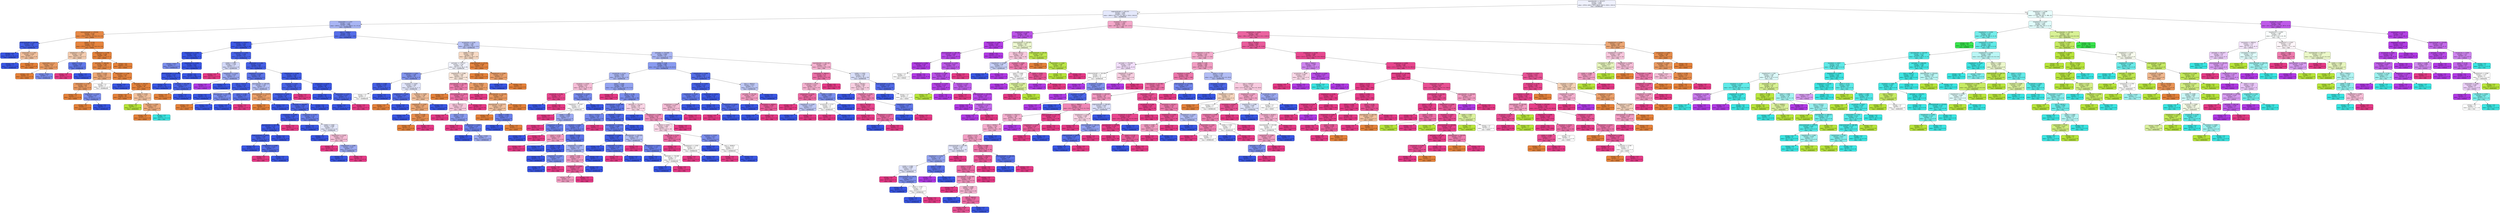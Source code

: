 digraph Tree {
node [shape=box, style="filled, rounded", color="black", fontname="helvetica"] ;
edge [fontname="helvetica"] ;
0 [label="equivdiameter <= 263.673\nentropy = 2.638\nsamples = 4236\nvalue = [976.0, 669.0, 258.0, 804.0, 1807.0, 928.0, 1363.0]\nclass = DERMASON", fillcolor="#eff1fd"] ;
1 [label="majoraxislength <= 276.572\nentropy = 1.948\nsamples = 2915\nvalue = [969.0, 50.0, 0.0, 3.0, 1807.0, 530.0, 1342.0]\nclass = DERMASON", fillcolor="#e4e8fb"] ;
0 -> 1 [labeldistance=2.5, labelangle=45, headlabel="True"] ;
2 [label="aspectration <= 1.323\nentropy = 1.225\nsamples = 1688\nvalue = [870.0, 1.0, 0.0, 1.0, 1684.0, 3.0, 171.0]\nclass = DERMASON", fillcolor="#a8b5f4"] ;
1 -> 2 ;
3 [label="minoraxislength <= 178.091\nentropy = 0.372\nsamples = 538\nvalue = [799.0, 1.0, 0.0, 1.0, 50.0, 0.0, 2.0]\nclass = SEKER", fillcolor="#e78946"] ;
2 -> 3 ;
4 [label="majoraxislength <= 228.991\nentropy = 0.297\nsamples = 24\nvalue = [2, 0, 0, 0, 36, 0, 0]\nclass = DERMASON", fillcolor="#445fe6"] ;
3 -> 4 ;
5 [label="entropy = 0.0\nsamples = 21\nvalue = [0, 0, 0, 0, 35, 0, 0]\nclass = DERMASON", fillcolor="#3956e5"] ;
4 -> 5 ;
6 [label="aspectration <= 1.303\nentropy = 0.918\nsamples = 3\nvalue = [2, 0, 0, 0, 1, 0, 0]\nclass = SEKER", fillcolor="#f2c09c"] ;
4 -> 6 ;
7 [label="entropy = 0.0\nsamples = 1\nvalue = [0, 0, 0, 0, 1, 0, 0]\nclass = DERMASON", fillcolor="#3956e5"] ;
6 -> 7 ;
8 [label="entropy = 0.0\nsamples = 2\nvalue = [2, 0, 0, 0, 0, 0, 0]\nclass = SEKER", fillcolor="#e58139"] ;
6 -> 8 ;
9 [label="extent <= 0.743\nentropy = 0.177\nsamples = 514\nvalue = [797.0, 1.0, 0.0, 1.0, 14.0, 0.0, 2.0]\nclass = SEKER", fillcolor="#e6843d"] ;
3 -> 9 ;
10 [label="shapefactor1 <= 0.007\nentropy = 1.163\nsamples = 14\nvalue = [14, 0, 0, 0, 8, 0, 1]\nclass = SEKER", fillcolor="#f5cdb0"] ;
9 -> 10 ;
11 [label="aspectration <= 1.3\nentropy = 0.672\nsamples = 10\nvalue = [14, 0, 0, 0, 3, 0, 0]\nclass = SEKER", fillcolor="#eb9c63"] ;
10 -> 11 ;
12 [label="entropy = 0.0\nsamples = 8\nvalue = [13, 0, 0, 0, 0, 0, 0]\nclass = SEKER", fillcolor="#e58139"] ;
11 -> 12 ;
13 [label="entropy = 0.811\nsamples = 2\nvalue = [1, 0, 0, 0, 3, 0, 0]\nclass = DERMASON", fillcolor="#7b8eee"] ;
11 -> 13 ;
14 [label="extent <= 0.725\nentropy = 0.65\nsamples = 4\nvalue = [0, 0, 0, 0, 5, 0, 1]\nclass = DERMASON", fillcolor="#6178ea"] ;
10 -> 14 ;
15 [label="entropy = 0.0\nsamples = 1\nvalue = [0, 0, 0, 0, 0, 0, 1]\nclass = SIRA", fillcolor="#e53986"] ;
14 -> 15 ;
16 [label="entropy = 0.0\nsamples = 3\nvalue = [0, 0, 0, 0, 5, 0, 0]\nclass = DERMASON", fillcolor="#3956e5"] ;
14 -> 16 ;
17 [label="shapefactor3 <= 0.788\nentropy = 0.106\nsamples = 500\nvalue = [783, 1, 0, 1, 6, 0, 1]\nclass = SEKER", fillcolor="#e5823b"] ;
9 -> 17 ;
18 [label="perimeter <= 694.461\nentropy = 0.381\nsamples = 103\nvalue = [158, 1, 0, 1, 6, 0, 1]\nclass = SEKER", fillcolor="#e68844"] ;
17 -> 18 ;
19 [label="extent <= 0.797\nentropy = 0.992\nsamples = 12\nvalue = [15, 0, 0, 0, 4, 0, 1]\nclass = SEKER", fillcolor="#eda877"] ;
18 -> 19 ;
20 [label="aspectration <= 1.318\nentropy = 0.65\nsamples = 10\nvalue = [15, 0, 0, 0, 3, 0, 0]\nclass = SEKER", fillcolor="#ea9a61"] ;
19 -> 20 ;
21 [label="entropy = 0.0\nsamples = 7\nvalue = [14, 0, 0, 0, 0, 0, 0]\nclass = SEKER", fillcolor="#e58139"] ;
20 -> 21 ;
22 [label="shapefactor1 <= 0.007\nentropy = 0.811\nsamples = 3\nvalue = [1, 0, 0, 0, 3, 0, 0]\nclass = DERMASON", fillcolor="#7b8eee"] ;
20 -> 22 ;
23 [label="entropy = 0.0\nsamples = 1\nvalue = [1, 0, 0, 0, 0, 0, 0]\nclass = SEKER", fillcolor="#e58139"] ;
22 -> 23 ;
24 [label="entropy = 0.0\nsamples = 2\nvalue = [0, 0, 0, 0, 3, 0, 0]\nclass = DERMASON", fillcolor="#3956e5"] ;
22 -> 24 ;
25 [label="entropy = 1.0\nsamples = 2\nvalue = [0, 0, 0, 0, 1, 0, 1]\nclass = DERMASON", fillcolor="#ffffff"] ;
19 -> 25 ;
26 [label="aspectration <= 1.266\nentropy = 0.221\nsamples = 91\nvalue = [143, 1, 0, 1, 2, 0, 0]\nclass = SEKER", fillcolor="#e6843e"] ;
18 -> 26 ;
27 [label="entropy = 0.0\nsamples = 1\nvalue = [0, 0, 0, 0, 2, 0, 0]\nclass = DERMASON", fillcolor="#3956e5"] ;
26 -> 27 ;
28 [label="perimeter <= 787.913\nentropy = 0.119\nsamples = 90\nvalue = [143, 1, 0, 1, 0, 0, 0]\nclass = SEKER", fillcolor="#e5833c"] ;
26 -> 28 ;
29 [label="entropy = 0.0\nsamples = 86\nvalue = [140, 0, 0, 0, 0, 0, 0]\nclass = SEKER", fillcolor="#e58139"] ;
28 -> 29 ;
30 [label="solidity <= 0.976\nentropy = 1.371\nsamples = 4\nvalue = [3, 1, 0, 1, 0, 0, 0]\nclass = SEKER", fillcolor="#f2c09c"] ;
28 -> 30 ;
31 [label="entropy = 0.0\nsamples = 1\nvalue = [0, 1, 0, 0, 0, 0, 0]\nclass = BARBUNYA", fillcolor="#b7e539"] ;
30 -> 31 ;
32 [label="roundness <= 0.841\nentropy = 0.811\nsamples = 3\nvalue = [3, 0, 0, 1, 0, 0, 0]\nclass = SEKER", fillcolor="#eeab7b"] ;
30 -> 32 ;
33 [label="entropy = 0.0\nsamples = 2\nvalue = [3, 0, 0, 0, 0, 0, 0]\nclass = SEKER", fillcolor="#e58139"] ;
32 -> 33 ;
34 [label="entropy = 0.0\nsamples = 1\nvalue = [0, 0, 0, 1, 0, 0, 0]\nclass = CALI", fillcolor="#39e5e2"] ;
32 -> 34 ;
35 [label="entropy = 0.0\nsamples = 397\nvalue = [625, 0, 0, 0, 0, 0, 0]\nclass = SEKER", fillcolor="#e58139"] ;
17 -> 35 ;
36 [label="area <= 35896.0\nentropy = 0.68\nsamples = 1150\nvalue = [71, 0, 0, 0, 1634, 3, 169]\nclass = DERMASON", fillcolor="#556ee9"] ;
2 -> 36 ;
37 [label="convexarea <= 33792.5\nentropy = 0.162\nsamples = 847\nvalue = [6, 0, 0, 0, 1364, 3, 18]\nclass = DERMASON", fillcolor="#3d59e6"] ;
36 -> 37 ;
38 [label="shapefactor4 <= 0.984\nentropy = 0.022\nsamples = 632\nvalue = [1, 0, 0, 0, 1027, 0, 1]\nclass = DERMASON", fillcolor="#3956e5"] ;
37 -> 38 ;
39 [label="entropy = 0.811\nsamples = 2\nvalue = [0, 0, 0, 0, 3, 0, 1]\nclass = DERMASON", fillcolor="#7b8eee"] ;
38 -> 39 ;
40 [label="shapefactor4 <= 0.995\nentropy = 0.011\nsamples = 630\nvalue = [1, 0, 0, 0, 1024, 0, 0]\nclass = DERMASON", fillcolor="#3956e5"] ;
38 -> 40 ;
41 [label="minoraxislength <= 170.949\nentropy = 0.071\nsamples = 70\nvalue = [1, 0, 0, 0, 116, 0, 0]\nclass = DERMASON", fillcolor="#3b57e5"] ;
40 -> 41 ;
42 [label="entropy = 0.0\nsamples = 63\nvalue = [0, 0, 0, 0, 105, 0, 0]\nclass = DERMASON", fillcolor="#3956e5"] ;
41 -> 42 ;
43 [label="perimeter <= 661.499\nentropy = 0.414\nsamples = 7\nvalue = [1, 0, 0, 0, 11, 0, 0]\nclass = DERMASON", fillcolor="#4b65e7"] ;
41 -> 43 ;
44 [label="entropy = 0.0\nsamples = 1\nvalue = [1, 0, 0, 0, 0, 0, 0]\nclass = SEKER", fillcolor="#e58139"] ;
43 -> 44 ;
45 [label="entropy = 0.0\nsamples = 6\nvalue = [0, 0, 0, 0, 11, 0, 0]\nclass = DERMASON", fillcolor="#3956e5"] ;
43 -> 45 ;
46 [label="entropy = 0.0\nsamples = 560\nvalue = [0, 0, 0, 0, 908, 0, 0]\nclass = DERMASON", fillcolor="#3956e5"] ;
40 -> 46 ;
47 [label="shapefactor4 <= 0.992\nentropy = 0.446\nsamples = 215\nvalue = [5, 0, 0, 0, 337, 3, 17]\nclass = DERMASON", fillcolor="#4762e7"] ;
37 -> 47 ;
48 [label="solidity <= 0.987\nentropy = 1.526\nsamples = 7\nvalue = [0, 0, 0, 0, 6, 3, 4]\nclass = DERMASON", fillcolor="#d3d9f9"] ;
47 -> 48 ;
49 [label="entropy = 0.0\nsamples = 3\nvalue = [0, 0, 0, 0, 0, 0, 4]\nclass = SIRA", fillcolor="#e53986"] ;
48 -> 49 ;
50 [label="shapefactor3 <= 0.622\nentropy = 0.918\nsamples = 4\nvalue = [0, 0, 0, 0, 6, 3, 0]\nclass = DERMASON", fillcolor="#9caaf2"] ;
48 -> 50 ;
51 [label="entropy = 0.0\nsamples = 1\nvalue = [0, 0, 0, 0, 0, 3, 0]\nclass = HOROZ", fillcolor="#b139e5"] ;
50 -> 51 ;
52 [label="entropy = 0.0\nsamples = 3\nvalue = [0, 0, 0, 0, 6, 0, 0]\nclass = DERMASON", fillcolor="#3956e5"] ;
50 -> 52 ;
53 [label="aspectration <= 1.389\nentropy = 0.337\nsamples = 208\nvalue = [5, 0, 0, 0, 331, 0, 13]\nclass = DERMASON", fillcolor="#445fe6"] ;
47 -> 53 ;
54 [label="shapefactor1 <= 0.007\nentropy = 0.696\nsamples = 26\nvalue = [5, 0, 0, 0, 35, 0, 1]\nclass = DERMASON", fillcolor="#5a72e9"] ;
53 -> 54 ;
55 [label="area <= 35527.5\nentropy = 0.216\nsamples = 18\nvalue = [1, 0, 0, 0, 28, 0, 0]\nclass = DERMASON", fillcolor="#405ce6"] ;
54 -> 55 ;
56 [label="entropy = 0.0\nsamples = 14\nvalue = [0, 0, 0, 0, 25, 0, 0]\nclass = DERMASON", fillcolor="#3956e5"] ;
55 -> 56 ;
57 [label="equivdiameter <= 212.948\nentropy = 0.811\nsamples = 4\nvalue = [1, 0, 0, 0, 3, 0, 0]\nclass = DERMASON", fillcolor="#7b8eee"] ;
55 -> 57 ;
58 [label="entropy = 0.0\nsamples = 1\nvalue = [1, 0, 0, 0, 0, 0, 0]\nclass = SEKER", fillcolor="#e58139"] ;
57 -> 58 ;
59 [label="entropy = 0.0\nsamples = 3\nvalue = [0, 0, 0, 0, 3, 0, 0]\nclass = DERMASON", fillcolor="#3956e5"] ;
57 -> 59 ;
60 [label="equivdiameter <= 209.183\nentropy = 1.281\nsamples = 8\nvalue = [4, 0, 0, 0, 7, 0, 1]\nclass = DERMASON", fillcolor="#b5c0f5"] ;
54 -> 60 ;
61 [label="extent <= 0.786\nentropy = 0.592\nsamples = 5\nvalue = [0, 0, 0, 0, 6, 0, 1]\nclass = DERMASON", fillcolor="#5a72e9"] ;
60 -> 61 ;
62 [label="entropy = 0.0\nsamples = 4\nvalue = [0, 0, 0, 0, 6, 0, 0]\nclass = DERMASON", fillcolor="#3956e5"] ;
61 -> 62 ;
63 [label="entropy = 0.0\nsamples = 1\nvalue = [0, 0, 0, 0, 0, 0, 1]\nclass = SIRA", fillcolor="#e53986"] ;
61 -> 63 ;
64 [label="minoraxislength <= 178.975\nentropy = 0.722\nsamples = 3\nvalue = [4, 0, 0, 0, 1, 0, 0]\nclass = SEKER", fillcolor="#eca06a"] ;
60 -> 64 ;
65 [label="entropy = 0.0\nsamples = 2\nvalue = [4, 0, 0, 0, 0, 0, 0]\nclass = SEKER", fillcolor="#e58139"] ;
64 -> 65 ;
66 [label="entropy = 0.0\nsamples = 1\nvalue = [0, 0, 0, 0, 1, 0, 0]\nclass = DERMASON", fillcolor="#3956e5"] ;
64 -> 66 ;
67 [label="shapefactor4 <= 0.998\nentropy = 0.238\nsamples = 182\nvalue = [0, 0, 0, 0, 296, 0, 12]\nclass = DERMASON", fillcolor="#415de6"] ;
53 -> 67 ;
68 [label="roundness <= 0.941\nentropy = 0.361\nsamples = 96\nvalue = [0, 0, 0, 0, 149, 0, 11]\nclass = DERMASON", fillcolor="#4862e7"] ;
67 -> 68 ;
69 [label="shapefactor4 <= 0.997\nentropy = 0.29\nsamples = 95\nvalue = [0, 0, 0, 0, 149, 0, 8]\nclass = DERMASON", fillcolor="#445fe6"] ;
68 -> 69 ;
70 [label="perimeter <= 700.658\nentropy = 0.426\nsamples = 57\nvalue = [0, 0, 0, 0, 84, 0, 8]\nclass = DERMASON", fillcolor="#4c66e7"] ;
69 -> 70 ;
71 [label="shapefactor1 <= 0.008\nentropy = 0.206\nsamples = 37\nvalue = [0, 0, 0, 0, 60, 0, 2]\nclass = DERMASON", fillcolor="#405ce6"] ;
70 -> 71 ;
72 [label="equivdiameter <= 207.306\nentropy = 0.121\nsamples = 36\nvalue = [0, 0, 0, 0, 60, 0, 1]\nclass = DERMASON", fillcolor="#3c59e5"] ;
71 -> 72 ;
73 [label="majoraxislength <= 254.9\nentropy = 0.286\nsamples = 11\nvalue = [0, 0, 0, 0, 19, 0, 1]\nclass = DERMASON", fillcolor="#435fe6"] ;
72 -> 73 ;
74 [label="entropy = 0.0\nsamples = 4\nvalue = [0, 0, 0, 0, 11, 0, 0]\nclass = DERMASON", fillcolor="#3956e5"] ;
73 -> 74 ;
75 [label="shapefactor1 <= 0.008\nentropy = 0.503\nsamples = 7\nvalue = [0, 0, 0, 0, 8, 0, 1]\nclass = DERMASON", fillcolor="#526be8"] ;
73 -> 75 ;
76 [label="entropy = 0.0\nsamples = 1\nvalue = [0, 0, 0, 0, 0, 0, 1]\nclass = SIRA", fillcolor="#e53986"] ;
75 -> 76 ;
77 [label="entropy = 0.0\nsamples = 6\nvalue = [0, 0, 0, 0, 8, 0, 0]\nclass = DERMASON", fillcolor="#3956e5"] ;
75 -> 77 ;
78 [label="entropy = 0.0\nsamples = 25\nvalue = [0, 0, 0, 0, 41, 0, 0]\nclass = DERMASON", fillcolor="#3956e5"] ;
72 -> 78 ;
79 [label="entropy = 0.0\nsamples = 1\nvalue = [0, 0, 0, 0, 0, 0, 1]\nclass = SIRA", fillcolor="#e53986"] ;
71 -> 79 ;
80 [label="compactness <= 0.793\nentropy = 0.722\nsamples = 20\nvalue = [0, 0, 0, 0, 24, 0, 6]\nclass = DERMASON", fillcolor="#6a80ec"] ;
70 -> 80 ;
81 [label="entropy = 0.0\nsamples = 8\nvalue = [0, 0, 0, 0, 17, 0, 0]\nclass = DERMASON", fillcolor="#3956e5"] ;
80 -> 81 ;
82 [label="solidity <= 0.982\nentropy = 0.996\nsamples = 12\nvalue = [0, 0, 0, 0, 7, 0, 6]\nclass = DERMASON", fillcolor="#e3e7fb"] ;
80 -> 82 ;
83 [label="entropy = 0.0\nsamples = 3\nvalue = [0, 0, 0, 0, 3, 0, 0]\nclass = DERMASON", fillcolor="#3956e5"] ;
82 -> 83 ;
84 [label="shapefactor3 <= 0.639\nentropy = 0.971\nsamples = 9\nvalue = [0, 0, 0, 0, 4, 0, 6]\nclass = SIRA", fillcolor="#f6bdd7"] ;
82 -> 84 ;
85 [label="entropy = 0.0\nsamples = 4\nvalue = [0, 0, 0, 0, 0, 0, 4]\nclass = SIRA", fillcolor="#e53986"] ;
84 -> 85 ;
86 [label="shapefactor4 <= 0.996\nentropy = 0.918\nsamples = 5\nvalue = [0, 0, 0, 0, 4, 0, 2]\nclass = DERMASON", fillcolor="#9caaf2"] ;
84 -> 86 ;
87 [label="entropy = 0.0\nsamples = 3\nvalue = [0, 0, 0, 0, 4, 0, 0]\nclass = DERMASON", fillcolor="#3956e5"] ;
86 -> 87 ;
88 [label="entropy = 0.0\nsamples = 2\nvalue = [0, 0, 0, 0, 0, 0, 2]\nclass = SIRA", fillcolor="#e53986"] ;
86 -> 88 ;
89 [label="entropy = 0.0\nsamples = 38\nvalue = [0, 0, 0, 0, 65, 0, 0]\nclass = DERMASON", fillcolor="#3956e5"] ;
69 -> 89 ;
90 [label="entropy = 0.0\nsamples = 1\nvalue = [0, 0, 0, 0, 0, 0, 3]\nclass = SIRA", fillcolor="#e53986"] ;
68 -> 90 ;
91 [label="compactness <= 0.835\nentropy = 0.058\nsamples = 86\nvalue = [0, 0, 0, 0, 147, 0, 1]\nclass = DERMASON", fillcolor="#3a57e5"] ;
67 -> 91 ;
92 [label="entropy = 0.0\nsamples = 78\nvalue = [0, 0, 0, 0, 136, 0, 0]\nclass = DERMASON", fillcolor="#3956e5"] ;
91 -> 92 ;
93 [label="aspectration <= 1.427\nentropy = 0.414\nsamples = 8\nvalue = [0, 0, 0, 0, 11, 0, 1]\nclass = DERMASON", fillcolor="#4b65e7"] ;
91 -> 93 ;
94 [label="entropy = 0.0\nsamples = 7\nvalue = [0, 0, 0, 0, 11, 0, 0]\nclass = DERMASON", fillcolor="#3956e5"] ;
93 -> 94 ;
95 [label="entropy = 0.0\nsamples = 1\nvalue = [0, 0, 0, 0, 0, 0, 1]\nclass = SIRA", fillcolor="#e53986"] ;
93 -> 95 ;
96 [label="eccentricity <= 0.702\nentropy = 1.383\nsamples = 303\nvalue = [65, 0, 0, 0, 270, 0, 151]\nclass = DERMASON", fillcolor="#b9c3f6"] ;
36 -> 96 ;
97 [label="solidity <= 0.991\nentropy = 1.442\nsamples = 76\nvalue = [64, 0, 0, 0, 39, 0, 20]\nclass = SEKER", fillcolor="#f7dac4"] ;
96 -> 97 ;
98 [label="perimeter <= 731.513\nentropy = 1.536\nsamples = 58\nvalue = [34, 0, 0, 0, 38, 0, 20]\nclass = DERMASON", fillcolor="#f1f3fd"] ;
97 -> 98 ;
99 [label="compactness <= 0.851\nentropy = 1.049\nsamples = 28\nvalue = [10, 0, 0, 0, 30, 0, 2]\nclass = DERMASON", fillcolor="#8395ef"] ;
98 -> 99 ;
100 [label="solidity <= 0.989\nentropy = 0.297\nsamples = 11\nvalue = [0, 0, 0, 0, 18, 0, 1]\nclass = DERMASON", fillcolor="#445fe6"] ;
99 -> 100 ;
101 [label="entropy = 1.0\nsamples = 2\nvalue = [0, 0, 0, 0, 1, 0, 1]\nclass = DERMASON", fillcolor="#ffffff"] ;
100 -> 101 ;
102 [label="entropy = 0.0\nsamples = 9\nvalue = [0, 0, 0, 0, 17, 0, 0]\nclass = DERMASON", fillcolor="#3956e5"] ;
100 -> 102 ;
103 [label="roundness <= 0.929\nentropy = 1.209\nsamples = 17\nvalue = [10, 0, 0, 0, 12, 0, 1]\nclass = DERMASON", fillcolor="#e1e5fb"] ;
99 -> 103 ;
104 [label="shapefactor4 <= 0.995\nentropy = 0.503\nsamples = 7\nvalue = [1, 0, 0, 0, 8, 0, 0]\nclass = DERMASON", fillcolor="#526be8"] ;
103 -> 104 ;
105 [label="entropy = 0.0\nsamples = 1\nvalue = [1, 0, 0, 0, 0, 0, 0]\nclass = SEKER", fillcolor="#e58139"] ;
104 -> 105 ;
106 [label="entropy = 0.0\nsamples = 6\nvalue = [0, 0, 0, 0, 8, 0, 0]\nclass = DERMASON", fillcolor="#3956e5"] ;
104 -> 106 ;
107 [label="roundness <= 0.944\nentropy = 1.198\nsamples = 10\nvalue = [9, 0, 0, 0, 4, 0, 1]\nclass = SEKER", fillcolor="#f2c09c"] ;
103 -> 107 ;
108 [label="shapefactor1 <= 0.007\nentropy = 1.041\nsamples = 8\nvalue = [9, 0, 0, 0, 2, 0, 1]\nclass = SEKER", fillcolor="#eda774"] ;
107 -> 108 ;
109 [label="entropy = 0.0\nsamples = 1\nvalue = [0, 0, 0, 0, 2, 0, 0]\nclass = DERMASON", fillcolor="#3956e5"] ;
108 -> 109 ;
110 [label="extent <= 0.789\nentropy = 0.469\nsamples = 7\nvalue = [9, 0, 0, 0, 0, 0, 1]\nclass = SEKER", fillcolor="#e88f4f"] ;
108 -> 110 ;
111 [label="entropy = 0.0\nsamples = 6\nvalue = [9, 0, 0, 0, 0, 0, 0]\nclass = SEKER", fillcolor="#e58139"] ;
110 -> 111 ;
112 [label="entropy = 0.0\nsamples = 1\nvalue = [0, 0, 0, 0, 0, 0, 1]\nclass = SIRA", fillcolor="#e53986"] ;
110 -> 112 ;
113 [label="entropy = 0.0\nsamples = 2\nvalue = [0, 0, 0, 0, 2, 0, 0]\nclass = DERMASON", fillcolor="#3956e5"] ;
107 -> 113 ;
114 [label="shapefactor4 <= 0.998\nentropy = 1.462\nsamples = 30\nvalue = [24, 0, 0, 0, 8, 0, 18]\nclass = SEKER", fillcolor="#fae7da"] ;
98 -> 114 ;
115 [label="equivdiameter <= 223.894\nentropy = 1.158\nsamples = 12\nvalue = [3, 0, 0, 0, 4, 0, 17]\nclass = SIRA", fillcolor="#ee7eb0"] ;
114 -> 115 ;
116 [label="entropy = 0.0\nsamples = 1\nvalue = [2, 0, 0, 0, 0, 0, 0]\nclass = SEKER", fillcolor="#e58139"] ;
115 -> 116 ;
117 [label="minoraxislength <= 196.81\nentropy = 0.937\nsamples = 11\nvalue = [1, 0, 0, 0, 4, 0, 17]\nclass = SIRA", fillcolor="#ec70a8"] ;
115 -> 117 ;
118 [label="area <= 40313.5\nentropy = 1.322\nsamples = 6\nvalue = [1, 0, 0, 0, 4, 0, 6]\nclass = SIRA", fillcolor="#f8c6dc"] ;
117 -> 118 ;
119 [label="entropy = 0.0\nsamples = 2\nvalue = [0, 0, 0, 0, 0, 0, 5]\nclass = SIRA", fillcolor="#e53986"] ;
118 -> 119 ;
120 [label="extent <= 0.717\nentropy = 1.252\nsamples = 4\nvalue = [1, 0, 0, 0, 4, 0, 1]\nclass = DERMASON", fillcolor="#889aef"] ;
118 -> 120 ;
121 [label="entropy = 0.0\nsamples = 1\nvalue = [0, 0, 0, 0, 0, 0, 1]\nclass = SIRA", fillcolor="#e53986"] ;
120 -> 121 ;
122 [label="compactness <= 0.845\nentropy = 0.722\nsamples = 3\nvalue = [1, 0, 0, 0, 4, 0, 0]\nclass = DERMASON", fillcolor="#6a80ec"] ;
120 -> 122 ;
123 [label="entropy = 0.0\nsamples = 1\nvalue = [0, 0, 0, 0, 2, 0, 0]\nclass = DERMASON", fillcolor="#3956e5"] ;
122 -> 123 ;
124 [label="entropy = 0.918\nsamples = 2\nvalue = [1, 0, 0, 0, 2, 0, 0]\nclass = DERMASON", fillcolor="#9caaf2"] ;
122 -> 124 ;
125 [label="entropy = 0.0\nsamples = 5\nvalue = [0, 0, 0, 0, 0, 0, 11]\nclass = SIRA", fillcolor="#e53986"] ;
117 -> 125 ;
126 [label="area <= 39393.5\nentropy = 0.845\nsamples = 18\nvalue = [21, 0, 0, 0, 4, 0, 1]\nclass = SEKER", fillcolor="#eb9e66"] ;
114 -> 126 ;
127 [label="entropy = 0.0\nsamples = 1\nvalue = [0, 0, 0, 0, 0, 0, 1]\nclass = SIRA", fillcolor="#e53986"] ;
126 -> 127 ;
128 [label="equivdiameter <= 230.699\nentropy = 0.634\nsamples = 17\nvalue = [21, 0, 0, 0, 4, 0, 0]\nclass = SEKER", fillcolor="#ea995f"] ;
126 -> 128 ;
129 [label="equivdiameter <= 227.577\nentropy = 0.918\nsamples = 9\nvalue = [8, 0, 0, 0, 4, 0, 0]\nclass = SEKER", fillcolor="#f2c09c"] ;
128 -> 129 ;
130 [label="entropy = 0.0\nsamples = 5\nvalue = [7, 0, 0, 0, 0, 0, 0]\nclass = SEKER", fillcolor="#e58139"] ;
129 -> 130 ;
131 [label="solidity <= 0.991\nentropy = 0.722\nsamples = 4\nvalue = [1, 0, 0, 0, 4, 0, 0]\nclass = DERMASON", fillcolor="#6a80ec"] ;
129 -> 131 ;
132 [label="entropy = 0.0\nsamples = 3\nvalue = [0, 0, 0, 0, 4, 0, 0]\nclass = DERMASON", fillcolor="#3956e5"] ;
131 -> 132 ;
133 [label="entropy = 0.0\nsamples = 1\nvalue = [1, 0, 0, 0, 0, 0, 0]\nclass = SEKER", fillcolor="#e58139"] ;
131 -> 133 ;
134 [label="entropy = 0.0\nsamples = 8\nvalue = [13, 0, 0, 0, 0, 0, 0]\nclass = SEKER", fillcolor="#e58139"] ;
128 -> 134 ;
135 [label="majoraxislength <= 272.54\nentropy = 0.206\nsamples = 18\nvalue = [30, 0, 0, 0, 1, 0, 0]\nclass = SEKER", fillcolor="#e68540"] ;
97 -> 135 ;
136 [label="entropy = 0.0\nsamples = 14\nvalue = [26, 0, 0, 0, 0, 0, 0]\nclass = SEKER", fillcolor="#e58139"] ;
135 -> 136 ;
137 [label="shapefactor4 <= 0.999\nentropy = 0.722\nsamples = 4\nvalue = [4, 0, 0, 0, 1, 0, 0]\nclass = SEKER", fillcolor="#eca06a"] ;
135 -> 137 ;
138 [label="entropy = 0.0\nsamples = 1\nvalue = [0, 0, 0, 0, 1, 0, 0]\nclass = DERMASON", fillcolor="#3956e5"] ;
137 -> 138 ;
139 [label="entropy = 0.0\nsamples = 3\nvalue = [4, 0, 0, 0, 0, 0, 0]\nclass = SEKER", fillcolor="#e58139"] ;
137 -> 139 ;
140 [label="perimeter <= 737.828\nentropy = 0.969\nsamples = 227\nvalue = [1, 0, 0, 0, 231, 0, 131]\nclass = DERMASON", fillcolor="#aab6f4"] ;
96 -> 140 ;
141 [label="solidity <= 0.99\nentropy = 0.867\nsamples = 176\nvalue = [0.0, 0.0, 0.0, 0.0, 202.0, 0.0, 82.0]\nclass = DERMASON", fillcolor="#899bf0"] ;
140 -> 141 ;
142 [label="eccentricity <= 0.721\nentropy = 0.946\nsamples = 123\nvalue = [0, 0, 0, 0, 126, 0, 72]\nclass = DERMASON", fillcolor="#aab7f4"] ;
141 -> 142 ;
143 [label="roundness <= 0.916\nentropy = 0.971\nsamples = 23\nvalue = [0, 0, 0, 0, 14, 0, 21]\nclass = SIRA", fillcolor="#f6bdd7"] ;
142 -> 143 ;
144 [label="eccentricity <= 0.706\nentropy = 0.31\nsamples = 11\nvalue = [0, 0, 0, 0, 1, 0, 17]\nclass = SIRA", fillcolor="#e7458d"] ;
143 -> 144 ;
145 [label="entropy = 0.0\nsamples = 1\nvalue = [0, 0, 0, 0, 1, 0, 0]\nclass = DERMASON", fillcolor="#3956e5"] ;
144 -> 145 ;
146 [label="entropy = 0.0\nsamples = 10\nvalue = [0, 0, 0, 0, 0, 0, 17]\nclass = SIRA", fillcolor="#e53986"] ;
144 -> 146 ;
147 [label="shapefactor1 <= 0.007\nentropy = 0.787\nsamples = 12\nvalue = [0, 0, 0, 0, 13, 0, 4]\nclass = DERMASON", fillcolor="#768aed"] ;
143 -> 147 ;
148 [label="shapefactor1 <= 0.007\nentropy = 1.0\nsamples = 6\nvalue = [0, 0, 0, 0, 4, 0, 4]\nclass = DERMASON", fillcolor="#ffffff"] ;
147 -> 148 ;
149 [label="entropy = 0.0\nsamples = 1\nvalue = [0, 0, 0, 0, 0, 0, 2]\nclass = SIRA", fillcolor="#e53986"] ;
148 -> 149 ;
150 [label="solidity <= 0.989\nentropy = 0.918\nsamples = 5\nvalue = [0, 0, 0, 0, 4, 0, 2]\nclass = DERMASON", fillcolor="#9caaf2"] ;
148 -> 150 ;
151 [label="entropy = 0.0\nsamples = 1\nvalue = [0, 0, 0, 0, 0, 0, 1]\nclass = SIRA", fillcolor="#e53986"] ;
150 -> 151 ;
152 [label="compactness <= 0.839\nentropy = 0.722\nsamples = 4\nvalue = [0, 0, 0, 0, 4, 0, 1]\nclass = DERMASON", fillcolor="#6a80ec"] ;
150 -> 152 ;
153 [label="entropy = 0.0\nsamples = 3\nvalue = [0, 0, 0, 0, 4, 0, 0]\nclass = DERMASON", fillcolor="#3956e5"] ;
152 -> 153 ;
154 [label="entropy = 0.0\nsamples = 1\nvalue = [0, 0, 0, 0, 0, 0, 1]\nclass = SIRA", fillcolor="#e53986"] ;
152 -> 154 ;
155 [label="entropy = 0.0\nsamples = 6\nvalue = [0, 0, 0, 0, 9, 0, 0]\nclass = DERMASON", fillcolor="#3956e5"] ;
147 -> 155 ;
156 [label="extent <= 0.694\nentropy = 0.896\nsamples = 100\nvalue = [0.0, 0.0, 0.0, 0.0, 112.0, 0.0, 51.0]\nclass = DERMASON", fillcolor="#93a3f1"] ;
142 -> 156 ;
157 [label="entropy = 0.0\nsamples = 4\nvalue = [0, 0, 0, 0, 0, 0, 13]\nclass = SIRA", fillcolor="#e53986"] ;
156 -> 157 ;
158 [label="extent <= 0.786\nentropy = 0.817\nsamples = 96\nvalue = [0, 0, 0, 0, 112, 0, 38]\nclass = DERMASON", fillcolor="#7c8fee"] ;
156 -> 158 ;
159 [label="equivdiameter <= 218.186\nentropy = 0.643\nsamples = 73\nvalue = [0, 0, 0, 0, 97, 0, 19]\nclass = DERMASON", fillcolor="#6077ea"] ;
158 -> 159 ;
160 [label="area <= 37333.5\nentropy = 0.782\nsamples = 36\nvalue = [0, 0, 0, 0, 43, 0, 13]\nclass = DERMASON", fillcolor="#7589ed"] ;
159 -> 160 ;
161 [label="roundness <= 0.881\nentropy = 0.729\nsamples = 35\nvalue = [0, 0, 0, 0, 43, 0, 11]\nclass = DERMASON", fillcolor="#6c81ec"] ;
160 -> 161 ;
162 [label="extent <= 0.752\nentropy = 0.918\nsamples = 5\nvalue = [0, 0, 0, 0, 2, 0, 4]\nclass = SIRA", fillcolor="#f29cc2"] ;
161 -> 162 ;
163 [label="entropy = 0.0\nsamples = 3\nvalue = [0, 0, 0, 0, 0, 0, 4]\nclass = SIRA", fillcolor="#e53986"] ;
162 -> 163 ;
164 [label="entropy = 0.0\nsamples = 2\nvalue = [0, 0, 0, 0, 2, 0, 0]\nclass = DERMASON", fillcolor="#3956e5"] ;
162 -> 164 ;
165 [label="extent <= 0.749\nentropy = 0.599\nsamples = 30\nvalue = [0, 0, 0, 0, 41, 0, 7]\nclass = DERMASON", fillcolor="#5b73e9"] ;
161 -> 165 ;
166 [label="solidity <= 0.99\nentropy = 0.206\nsamples = 18\nvalue = [0, 0, 0, 0, 30, 0, 1]\nclass = DERMASON", fillcolor="#405ce6"] ;
165 -> 166 ;
167 [label="entropy = 0.0\nsamples = 15\nvalue = [0, 0, 0, 0, 27, 0, 0]\nclass = DERMASON", fillcolor="#3956e5"] ;
166 -> 167 ;
168 [label="shapefactor1 <= 0.007\nentropy = 0.811\nsamples = 3\nvalue = [0, 0, 0, 0, 3, 0, 1]\nclass = DERMASON", fillcolor="#7b8eee"] ;
166 -> 168 ;
169 [label="entropy = 0.0\nsamples = 2\nvalue = [0, 0, 0, 0, 3, 0, 0]\nclass = DERMASON", fillcolor="#3956e5"] ;
168 -> 169 ;
170 [label="entropy = 0.0\nsamples = 1\nvalue = [0, 0, 0, 0, 0, 0, 1]\nclass = SIRA", fillcolor="#e53986"] ;
168 -> 170 ;
171 [label="shapefactor4 <= 0.998\nentropy = 0.937\nsamples = 12\nvalue = [0, 0, 0, 0, 11, 0, 6]\nclass = DERMASON", fillcolor="#a5b2f3"] ;
165 -> 171 ;
172 [label="solidity <= 0.99\nentropy = 0.918\nsamples = 7\nvalue = [0, 0, 0, 0, 3, 0, 6]\nclass = SIRA", fillcolor="#f29cc2"] ;
171 -> 172 ;
173 [label="compactness <= 0.819\nentropy = 0.592\nsamples = 5\nvalue = [0, 0, 0, 0, 1, 0, 6]\nclass = SIRA", fillcolor="#e95a9a"] ;
172 -> 173 ;
174 [label="entropy = 0.918\nsamples = 2\nvalue = [0, 0, 0, 0, 1, 0, 2]\nclass = SIRA", fillcolor="#f29cc2"] ;
173 -> 174 ;
175 [label="entropy = 0.0\nsamples = 3\nvalue = [0, 0, 0, 0, 0, 0, 4]\nclass = SIRA", fillcolor="#e53986"] ;
173 -> 175 ;
176 [label="entropy = 0.0\nsamples = 2\nvalue = [0, 0, 0, 0, 2, 0, 0]\nclass = DERMASON", fillcolor="#3956e5"] ;
172 -> 176 ;
177 [label="entropy = 0.0\nsamples = 5\nvalue = [0, 0, 0, 0, 8, 0, 0]\nclass = DERMASON", fillcolor="#3956e5"] ;
171 -> 177 ;
178 [label="entropy = 0.0\nsamples = 1\nvalue = [0, 0, 0, 0, 0, 0, 2]\nclass = SIRA", fillcolor="#e53986"] ;
160 -> 178 ;
179 [label="roundness <= 0.911\nentropy = 0.469\nsamples = 37\nvalue = [0, 0, 0, 0, 54, 0, 6]\nclass = DERMASON", fillcolor="#4f69e8"] ;
159 -> 179 ;
180 [label="equivdiameter <= 219.976\nentropy = 0.684\nsamples = 21\nvalue = [0, 0, 0, 0, 27, 0, 6]\nclass = DERMASON", fillcolor="#657ceb"] ;
179 -> 180 ;
181 [label="shapefactor1 <= 0.007\nentropy = 0.286\nsamples = 12\nvalue = [0, 0, 0, 0, 19, 0, 1]\nclass = DERMASON", fillcolor="#435fe6"] ;
180 -> 181 ;
182 [label="entropy = 0.0\nsamples = 6\nvalue = [0, 0, 0, 0, 13, 0, 0]\nclass = DERMASON", fillcolor="#3956e5"] ;
181 -> 182 ;
183 [label="aspectration <= 1.536\nentropy = 0.592\nsamples = 6\nvalue = [0, 0, 0, 0, 6, 0, 1]\nclass = DERMASON", fillcolor="#5a72e9"] ;
181 -> 183 ;
184 [label="entropy = 0.0\nsamples = 1\nvalue = [0, 0, 0, 0, 0, 0, 1]\nclass = SIRA", fillcolor="#e53986"] ;
183 -> 184 ;
185 [label="entropy = 0.0\nsamples = 5\nvalue = [0, 0, 0, 0, 6, 0, 0]\nclass = DERMASON", fillcolor="#3956e5"] ;
183 -> 185 ;
186 [label="equivdiameter <= 220.502\nentropy = 0.961\nsamples = 9\nvalue = [0, 0, 0, 0, 8, 0, 5]\nclass = DERMASON", fillcolor="#b5c0f5"] ;
180 -> 186 ;
187 [label="entropy = 0.0\nsamples = 2\nvalue = [0, 0, 0, 0, 0, 0, 3]\nclass = SIRA", fillcolor="#e53986"] ;
186 -> 187 ;
188 [label="shapefactor3 <= 0.672\nentropy = 0.722\nsamples = 7\nvalue = [0, 0, 0, 0, 8, 0, 2]\nclass = DERMASON", fillcolor="#6a80ec"] ;
186 -> 188 ;
189 [label="entropy = 0.0\nsamples = 4\nvalue = [0, 0, 0, 0, 6, 0, 0]\nclass = DERMASON", fillcolor="#3956e5"] ;
188 -> 189 ;
190 [label="perimeter <= 734.089\nentropy = 1.0\nsamples = 3\nvalue = [0, 0, 0, 0, 2, 0, 2]\nclass = DERMASON", fillcolor="#ffffff"] ;
188 -> 190 ;
191 [label="entropy = 0.0\nsamples = 1\nvalue = [0, 0, 0, 0, 2, 0, 0]\nclass = DERMASON", fillcolor="#3956e5"] ;
190 -> 191 ;
192 [label="entropy = 0.0\nsamples = 2\nvalue = [0, 0, 0, 0, 0, 0, 2]\nclass = SIRA", fillcolor="#e53986"] ;
190 -> 192 ;
193 [label="entropy = 0.0\nsamples = 16\nvalue = [0, 0, 0, 0, 27, 0, 0]\nclass = DERMASON", fillcolor="#3956e5"] ;
179 -> 193 ;
194 [label="perimeter <= 712.157\nentropy = 0.99\nsamples = 23\nvalue = [0, 0, 0, 0, 15, 0, 19]\nclass = SIRA", fillcolor="#fad5e6"] ;
158 -> 194 ;
195 [label="entropy = 0.0\nsamples = 5\nvalue = [0, 0, 0, 0, 7, 0, 0]\nclass = DERMASON", fillcolor="#3956e5"] ;
194 -> 195 ;
196 [label="shapefactor4 <= 0.998\nentropy = 0.877\nsamples = 18\nvalue = [0, 0, 0, 0, 8, 0, 19]\nclass = SIRA", fillcolor="#f08cb9"] ;
194 -> 196 ;
197 [label="roundness <= 0.915\nentropy = 0.991\nsamples = 13\nvalue = [0, 0, 0, 0, 8, 0, 10]\nclass = SIRA", fillcolor="#fad7e7"] ;
196 -> 197 ;
198 [label="eccentricity <= 0.737\nentropy = 0.722\nsamples = 7\nvalue = [0, 0, 0, 0, 2, 0, 8]\nclass = SIRA", fillcolor="#ec6aa4"] ;
197 -> 198 ;
199 [label="entropy = 0.0\nsamples = 3\nvalue = [0, 0, 0, 0, 0, 0, 6]\nclass = SIRA", fillcolor="#e53986"] ;
198 -> 199 ;
200 [label="shapefactor2 <= 0.002\nentropy = 1.0\nsamples = 4\nvalue = [0, 0, 0, 0, 2, 0, 2]\nclass = DERMASON", fillcolor="#ffffff"] ;
198 -> 200 ;
201 [label="entropy = 0.0\nsamples = 2\nvalue = [0, 0, 0, 0, 0, 0, 2]\nclass = SIRA", fillcolor="#e53986"] ;
200 -> 201 ;
202 [label="entropy = 0.0\nsamples = 2\nvalue = [0, 0, 0, 0, 2, 0, 0]\nclass = DERMASON", fillcolor="#3956e5"] ;
200 -> 202 ;
203 [label="roundness <= 0.918\nentropy = 0.811\nsamples = 6\nvalue = [0, 0, 0, 0, 6, 0, 2]\nclass = DERMASON", fillcolor="#7b8eee"] ;
197 -> 203 ;
204 [label="entropy = 0.0\nsamples = 2\nvalue = [0, 0, 0, 0, 4, 0, 0]\nclass = DERMASON", fillcolor="#3956e5"] ;
203 -> 204 ;
205 [label="area <= 38284.0\nentropy = 1.0\nsamples = 4\nvalue = [0, 0, 0, 0, 2, 0, 2]\nclass = DERMASON", fillcolor="#ffffff"] ;
203 -> 205 ;
206 [label="entropy = 0.0\nsamples = 2\nvalue = [0, 0, 0, 0, 0, 0, 2]\nclass = SIRA", fillcolor="#e53986"] ;
205 -> 206 ;
207 [label="entropy = 0.0\nsamples = 2\nvalue = [0, 0, 0, 0, 2, 0, 0]\nclass = DERMASON", fillcolor="#3956e5"] ;
205 -> 207 ;
208 [label="entropy = 0.0\nsamples = 5\nvalue = [0, 0, 0, 0, 0, 0, 9]\nclass = SIRA", fillcolor="#e53986"] ;
196 -> 208 ;
209 [label="shapefactor4 <= 0.999\nentropy = 0.519\nsamples = 53\nvalue = [0, 0, 0, 0, 76, 0, 10]\nclass = DERMASON", fillcolor="#536ce8"] ;
141 -> 209 ;
210 [label="compactness <= 0.809\nentropy = 0.313\nsamples = 44\nvalue = [0, 0, 0, 0, 67, 0, 4]\nclass = DERMASON", fillcolor="#4560e7"] ;
209 -> 210 ;
211 [label="shapefactor1 <= 0.007\nentropy = 0.672\nsamples = 10\nvalue = [0, 0, 0, 0, 14, 0, 3]\nclass = DERMASON", fillcolor="#637aeb"] ;
210 -> 211 ;
212 [label="compactness <= 0.803\nentropy = 0.971\nsamples = 4\nvalue = [0, 0, 0, 0, 2, 0, 3]\nclass = SIRA", fillcolor="#f6bdd7"] ;
211 -> 212 ;
213 [label="entropy = 0.0\nsamples = 1\nvalue = [0, 0, 0, 0, 2, 0, 0]\nclass = DERMASON", fillcolor="#3956e5"] ;
212 -> 213 ;
214 [label="entropy = 0.0\nsamples = 3\nvalue = [0, 0, 0, 0, 0, 0, 3]\nclass = SIRA", fillcolor="#e53986"] ;
212 -> 214 ;
215 [label="entropy = 0.0\nsamples = 6\nvalue = [0, 0, 0, 0, 12, 0, 0]\nclass = DERMASON", fillcolor="#3956e5"] ;
211 -> 215 ;
216 [label="compactness <= 0.834\nentropy = 0.133\nsamples = 34\nvalue = [0, 0, 0, 0, 53, 0, 1]\nclass = DERMASON", fillcolor="#3d59e5"] ;
210 -> 216 ;
217 [label="entropy = 0.0\nsamples = 27\nvalue = [0, 0, 0, 0, 45, 0, 0]\nclass = DERMASON", fillcolor="#3956e5"] ;
216 -> 217 ;
218 [label="compactness <= 0.834\nentropy = 0.503\nsamples = 7\nvalue = [0, 0, 0, 0, 8, 0, 1]\nclass = DERMASON", fillcolor="#526be8"] ;
216 -> 218 ;
219 [label="entropy = 0.0\nsamples = 1\nvalue = [0, 0, 0, 0, 0, 0, 1]\nclass = SIRA", fillcolor="#e53986"] ;
218 -> 219 ;
220 [label="entropy = 0.0\nsamples = 6\nvalue = [0, 0, 0, 0, 8, 0, 0]\nclass = DERMASON", fillcolor="#3956e5"] ;
218 -> 220 ;
221 [label="area <= 39024.0\nentropy = 0.971\nsamples = 9\nvalue = [0, 0, 0, 0, 9, 0, 6]\nclass = DERMASON", fillcolor="#bdc7f6"] ;
209 -> 221 ;
222 [label="perimeter <= 707.562\nentropy = 0.918\nsamples = 7\nvalue = [0, 0, 0, 0, 3, 0, 6]\nclass = SIRA", fillcolor="#f29cc2"] ;
221 -> 222 ;
223 [label="entropy = 0.0\nsamples = 2\nvalue = [0, 0, 0, 0, 2, 0, 0]\nclass = DERMASON", fillcolor="#3956e5"] ;
222 -> 223 ;
224 [label="convexarea <= 36954.5\nentropy = 0.592\nsamples = 5\nvalue = [0, 0, 0, 0, 1, 0, 6]\nclass = SIRA", fillcolor="#e95a9a"] ;
222 -> 224 ;
225 [label="entropy = 0.0\nsamples = 1\nvalue = [0, 0, 0, 0, 1, 0, 0]\nclass = DERMASON", fillcolor="#3956e5"] ;
224 -> 225 ;
226 [label="entropy = 0.0\nsamples = 4\nvalue = [0, 0, 0, 0, 0, 0, 6]\nclass = SIRA", fillcolor="#e53986"] ;
224 -> 226 ;
227 [label="entropy = 0.0\nsamples = 2\nvalue = [0, 0, 0, 0, 6, 0, 0]\nclass = DERMASON", fillcolor="#3956e5"] ;
221 -> 227 ;
228 [label="equivdiameter <= 225.143\nentropy = 1.038\nsamples = 51\nvalue = [1, 0, 0, 0, 29, 0, 49]\nclass = SIRA", fillcolor="#f5b0cf"] ;
140 -> 228 ;
229 [label="convexarea <= 39614.5\nentropy = 0.75\nsamples = 25\nvalue = [0, 0, 0, 0, 9, 0, 33]\nclass = SIRA", fillcolor="#ec6fa7"] ;
228 -> 229 ;
230 [label="eccentricity <= 0.747\nentropy = 0.954\nsamples = 15\nvalue = [0, 0, 0, 0, 9, 0, 15]\nclass = SIRA", fillcolor="#f5b0cf"] ;
229 -> 230 ;
231 [label="compactness <= 0.826\nentropy = 0.696\nsamples = 8\nvalue = [0, 0, 0, 0, 3, 0, 13]\nclass = SIRA", fillcolor="#eb67a2"] ;
230 -> 231 ;
232 [label="entropy = 0.0\nsamples = 5\nvalue = [0, 0, 0, 0, 0, 0, 11]\nclass = SIRA", fillcolor="#e53986"] ;
231 -> 232 ;
233 [label="shapefactor1 <= 0.007\nentropy = 0.971\nsamples = 3\nvalue = [0, 0, 0, 0, 3, 0, 2]\nclass = DERMASON", fillcolor="#bdc7f6"] ;
231 -> 233 ;
234 [label="entropy = 0.0\nsamples = 2\nvalue = [0, 0, 0, 0, 3, 0, 0]\nclass = DERMASON", fillcolor="#3956e5"] ;
233 -> 234 ;
235 [label="entropy = 0.0\nsamples = 1\nvalue = [0, 0, 0, 0, 0, 0, 2]\nclass = SIRA", fillcolor="#e53986"] ;
233 -> 235 ;
236 [label="solidity <= 0.987\nentropy = 0.811\nsamples = 7\nvalue = [0, 0, 0, 0, 6, 0, 2]\nclass = DERMASON", fillcolor="#7b8eee"] ;
230 -> 236 ;
237 [label="eccentricity <= 0.757\nentropy = 1.0\nsamples = 4\nvalue = [0, 0, 0, 0, 2, 0, 2]\nclass = DERMASON", fillcolor="#ffffff"] ;
236 -> 237 ;
238 [label="entropy = 0.0\nsamples = 2\nvalue = [0, 0, 0, 0, 0, 0, 2]\nclass = SIRA", fillcolor="#e53986"] ;
237 -> 238 ;
239 [label="entropy = 0.0\nsamples = 2\nvalue = [0, 0, 0, 0, 2, 0, 0]\nclass = DERMASON", fillcolor="#3956e5"] ;
237 -> 239 ;
240 [label="entropy = 0.0\nsamples = 3\nvalue = [0, 0, 0, 0, 4, 0, 0]\nclass = DERMASON", fillcolor="#3956e5"] ;
236 -> 240 ;
241 [label="entropy = 0.0\nsamples = 10\nvalue = [0, 0, 0, 0, 0, 0, 18]\nclass = SIRA", fillcolor="#e53986"] ;
229 -> 241 ;
242 [label="solidity <= 0.991\nentropy = 1.144\nsamples = 26\nvalue = [1, 0, 0, 0, 20, 0, 16]\nclass = DERMASON", fillcolor="#d9dffa"] ;
228 -> 242 ;
243 [label="area <= 40128.5\nentropy = 0.985\nsamples = 20\nvalue = [0, 0, 0, 0, 12, 0, 16]\nclass = SIRA", fillcolor="#f8cee1"] ;
242 -> 243 ;
244 [label="entropy = 0.0\nsamples = 4\nvalue = [0, 0, 0, 0, 6, 0, 0]\nclass = DERMASON", fillcolor="#3956e5"] ;
243 -> 244 ;
245 [label="shapefactor2 <= 0.002\nentropy = 0.845\nsamples = 16\nvalue = [0, 0, 0, 0, 6, 0, 16]\nclass = SIRA", fillcolor="#ef83b3"] ;
243 -> 245 ;
246 [label="area <= 40714.0\nentropy = 0.337\nsamples = 13\nvalue = [0, 0, 0, 0, 1, 0, 15]\nclass = SIRA", fillcolor="#e7468e"] ;
245 -> 246 ;
247 [label="entropy = 0.0\nsamples = 8\nvalue = [0, 0, 0, 0, 0, 0, 11]\nclass = SIRA", fillcolor="#e53986"] ;
246 -> 247 ;
248 [label="shapefactor3 <= 0.679\nentropy = 0.722\nsamples = 5\nvalue = [0, 0, 0, 0, 1, 0, 4]\nclass = SIRA", fillcolor="#ec6aa4"] ;
246 -> 248 ;
249 [label="entropy = 0.0\nsamples = 1\nvalue = [0, 0, 0, 0, 1, 0, 0]\nclass = DERMASON", fillcolor="#3956e5"] ;
248 -> 249 ;
250 [label="entropy = 0.0\nsamples = 4\nvalue = [0, 0, 0, 0, 0, 0, 4]\nclass = SIRA", fillcolor="#e53986"] ;
248 -> 250 ;
251 [label="shapefactor2 <= 0.002\nentropy = 0.65\nsamples = 3\nvalue = [0, 0, 0, 0, 5, 0, 1]\nclass = DERMASON", fillcolor="#6178ea"] ;
245 -> 251 ;
252 [label="entropy = 0.0\nsamples = 2\nvalue = [0, 0, 0, 0, 5, 0, 0]\nclass = DERMASON", fillcolor="#3956e5"] ;
251 -> 252 ;
253 [label="entropy = 0.0\nsamples = 1\nvalue = [0, 0, 0, 0, 0, 0, 1]\nclass = SIRA", fillcolor="#e53986"] ;
251 -> 253 ;
254 [label="majoraxislength <= 275.556\nentropy = 0.503\nsamples = 6\nvalue = [1, 0, 0, 0, 8, 0, 0]\nclass = DERMASON", fillcolor="#526be8"] ;
242 -> 254 ;
255 [label="entropy = 0.0\nsamples = 4\nvalue = [0, 0, 0, 0, 7, 0, 0]\nclass = DERMASON", fillcolor="#3956e5"] ;
254 -> 255 ;
256 [label="entropy = 1.0\nsamples = 2\nvalue = [1, 0, 0, 0, 1, 0, 0]\nclass = SEKER", fillcolor="#ffffff"] ;
254 -> 256 ;
257 [label="roundness <= 0.833\nentropy = 1.564\nsamples = 1227\nvalue = [99, 49, 0, 2, 123, 527, 1171]\nclass = SIRA", fillcolor="#f3a7c9"] ;
1 -> 257 ;
258 [label="shapefactor2 <= 0.001\nentropy = 0.698\nsamples = 340\nvalue = [1, 30, 0, 0, 7, 486, 27]\nclass = HOROZ", fillcolor="#bb52e8"] ;
257 -> 258 ;
259 [label="aspectration <= 1.985\nentropy = 0.154\nsamples = 305\nvalue = [0, 1, 0, 0, 0, 477, 9]\nclass = HOROZ", fillcolor="#b33de6"] ;
258 -> 259 ;
260 [label="minoraxislength <= 180.336\nentropy = 0.409\nsamples = 92\nvalue = [0, 1, 0, 0, 0, 128, 9]\nclass = HOROZ", fillcolor="#b748e7"] ;
259 -> 260 ;
261 [label="shapefactor4 <= 0.982\nentropy = 0.103\nsamples = 45\nvalue = [0, 0, 0, 0, 0, 73, 1]\nclass = HOROZ", fillcolor="#b23ce5"] ;
260 -> 261 ;
262 [label="entropy = 1.0\nsamples = 2\nvalue = [0, 0, 0, 0, 0, 1, 1]\nclass = HOROZ", fillcolor="#ffffff"] ;
261 -> 262 ;
263 [label="entropy = 0.0\nsamples = 43\nvalue = [0, 0, 0, 0, 0, 72, 0]\nclass = HOROZ", fillcolor="#b139e5"] ;
261 -> 263 ;
264 [label="aspectration <= 1.978\nentropy = 0.657\nsamples = 47\nvalue = [0, 1, 0, 0, 0, 55, 8]\nclass = HOROZ", fillcolor="#be59e9"] ;
260 -> 264 ;
265 [label="roundness <= 0.809\nentropy = 0.528\nsamples = 46\nvalue = [0, 1, 0, 0, 0, 55, 5]\nclass = HOROZ", fillcolor="#b94ee8"] ;
264 -> 265 ;
266 [label="shapefactor1 <= 0.007\nentropy = 0.216\nsamples = 21\nvalue = [0, 1, 0, 0, 0, 28, 0]\nclass = HOROZ", fillcolor="#b440e6"] ;
265 -> 266 ;
267 [label="entropy = 0.0\nsamples = 1\nvalue = [0, 1, 0, 0, 0, 0, 0]\nclass = BARBUNYA", fillcolor="#b7e539"] ;
266 -> 267 ;
268 [label="entropy = 0.0\nsamples = 20\nvalue = [0, 0, 0, 0, 0, 28, 0]\nclass = HOROZ", fillcolor="#b139e5"] ;
266 -> 268 ;
269 [label="roundness <= 0.81\nentropy = 0.625\nsamples = 25\nvalue = [0, 0, 0, 0, 0, 27, 5]\nclass = HOROZ", fillcolor="#bf5eea"] ;
265 -> 269 ;
270 [label="entropy = 0.0\nsamples = 1\nvalue = [0, 0, 0, 0, 0, 0, 3]\nclass = SIRA", fillcolor="#e53986"] ;
269 -> 270 ;
271 [label="majoraxislength <= 359.099\nentropy = 0.362\nsamples = 24\nvalue = [0, 0, 0, 0, 0, 27, 2]\nclass = HOROZ", fillcolor="#b748e7"] ;
269 -> 271 ;
272 [label="entropy = 0.0\nsamples = 16\nvalue = [0, 0, 0, 0, 0, 19, 0]\nclass = HOROZ", fillcolor="#b139e5"] ;
271 -> 272 ;
273 [label="compactness <= 0.723\nentropy = 0.722\nsamples = 8\nvalue = [0, 0, 0, 0, 0, 8, 2]\nclass = HOROZ", fillcolor="#c46aec"] ;
271 -> 273 ;
274 [label="entropy = 0.0\nsamples = 6\nvalue = [0, 0, 0, 0, 0, 8, 0]\nclass = HOROZ", fillcolor="#b139e5"] ;
273 -> 274 ;
275 [label="entropy = 0.0\nsamples = 2\nvalue = [0, 0, 0, 0, 0, 0, 2]\nclass = SIRA", fillcolor="#e53986"] ;
273 -> 275 ;
276 [label="entropy = 0.0\nsamples = 1\nvalue = [0, 0, 0, 0, 0, 0, 3]\nclass = SIRA", fillcolor="#e53986"] ;
264 -> 276 ;
277 [label="entropy = 0.0\nsamples = 213\nvalue = [0, 0, 0, 0, 0, 349, 0]\nclass = HOROZ", fillcolor="#b139e5"] ;
259 -> 277 ;
278 [label="minoraxislength <= 192.025\nentropy = 1.873\nsamples = 35\nvalue = [1, 29, 0, 0, 7, 9, 18]\nclass = BARBUNYA", fillcolor="#eef9d0"] ;
258 -> 278 ;
279 [label="area <= 38472.5\nentropy = 1.729\nsamples = 18\nvalue = [0, 2, 0, 0, 7, 9, 16]\nclass = SIRA", fillcolor="#f8c8dd"] ;
278 -> 279 ;
280 [label="shapefactor1 <= 0.008\nentropy = 0.98\nsamples = 5\nvalue = [0, 0, 0, 0, 7, 5, 0]\nclass = DERMASON", fillcolor="#c6cff8"] ;
279 -> 280 ;
281 [label="entropy = 0.0\nsamples = 2\nvalue = [0, 0, 0, 0, 7, 0, 0]\nclass = DERMASON", fillcolor="#3956e5"] ;
280 -> 281 ;
282 [label="entropy = 0.0\nsamples = 3\nvalue = [0, 0, 0, 0, 0, 5, 0]\nclass = HOROZ", fillcolor="#b139e5"] ;
280 -> 282 ;
283 [label="roundness <= 0.804\nentropy = 1.096\nsamples = 13\nvalue = [0, 2, 0, 0, 0, 4, 16]\nclass = SIRA", fillcolor="#ee7bae"] ;
279 -> 283 ;
284 [label="extent <= 0.668\nentropy = 1.522\nsamples = 4\nvalue = [0, 2, 0, 0, 0, 2, 1]\nclass = BARBUNYA", fillcolor="#ffffff"] ;
283 -> 284 ;
285 [label="entropy = 0.0\nsamples = 1\nvalue = [0, 0, 0, 0, 0, 2, 0]\nclass = HOROZ", fillcolor="#b139e5"] ;
284 -> 285 ;
286 [label="aspectration <= 1.564\nentropy = 0.918\nsamples = 3\nvalue = [0, 2, 0, 0, 0, 0, 1]\nclass = BARBUNYA", fillcolor="#dbf29c"] ;
284 -> 286 ;
287 [label="entropy = 0.0\nsamples = 1\nvalue = [0, 0, 0, 0, 0, 0, 1]\nclass = SIRA", fillcolor="#e53986"] ;
286 -> 287 ;
288 [label="entropy = 0.0\nsamples = 2\nvalue = [0, 2, 0, 0, 0, 0, 0]\nclass = BARBUNYA", fillcolor="#b7e539"] ;
286 -> 288 ;
289 [label="extent <= 0.659\nentropy = 0.523\nsamples = 9\nvalue = [0, 0, 0, 0, 0, 2, 15]\nclass = SIRA", fillcolor="#e85396"] ;
283 -> 289 ;
290 [label="entropy = 0.0\nsamples = 1\nvalue = [0, 0, 0, 0, 0, 2, 0]\nclass = HOROZ", fillcolor="#b139e5"] ;
289 -> 290 ;
291 [label="entropy = 0.0\nsamples = 8\nvalue = [0, 0, 0, 0, 0, 0, 15]\nclass = SIRA", fillcolor="#e53986"] ;
289 -> 291 ;
292 [label="majoraxislength <= 285.84\nentropy = 0.561\nsamples = 17\nvalue = [1, 27, 0, 0, 0, 0, 2]\nclass = BARBUNYA", fillcolor="#bfe84e"] ;
278 -> 292 ;
293 [label="entropy = 0.0\nsamples = 1\nvalue = [1, 0, 0, 0, 0, 0, 0]\nclass = SEKER", fillcolor="#e58139"] ;
292 -> 293 ;
294 [label="aspectration <= 1.668\nentropy = 0.362\nsamples = 16\nvalue = [0, 27, 0, 0, 0, 0, 2]\nclass = BARBUNYA", fillcolor="#bce748"] ;
292 -> 294 ;
295 [label="entropy = 0.0\nsamples = 15\nvalue = [0, 27, 0, 0, 0, 0, 0]\nclass = BARBUNYA", fillcolor="#b7e539"] ;
294 -> 295 ;
296 [label="entropy = 0.0\nsamples = 1\nvalue = [0, 0, 0, 0, 0, 0, 2]\nclass = SIRA", fillcolor="#e53986"] ;
294 -> 296 ;
297 [label="compactness <= 0.839\nentropy = 1.057\nsamples = 887\nvalue = [98.0, 19.0, 0.0, 2.0, 116.0, 41.0, 1144.0]\nclass = SIRA", fillcolor="#eb63a0"] ;
257 -> 297 ;
298 [label="area <= 42149.5\nentropy = 0.882\nsamples = 827\nvalue = [35, 13, 0, 2, 116, 41, 1129]\nclass = SIRA", fillcolor="#e95b9b"] ;
297 -> 298 ;
299 [label="compactness <= 0.755\nentropy = 1.241\nsamples = 225\nvalue = [4, 0, 0, 0, 116, 17, 219]\nclass = SIRA", fillcolor="#f4aacb"] ;
298 -> 299 ;
300 [label="perimeter <= 772.058\nentropy = 1.432\nsamples = 17\nvalue = [0, 0, 0, 0, 11, 14, 4]\nclass = HOROZ", fillcolor="#f2defb"] ;
299 -> 300 ;
301 [label="minoraxislength <= 162.009\nentropy = 1.0\nsamples = 13\nvalue = [0, 0, 0, 0, 11, 11, 0]\nclass = DERMASON", fillcolor="#ffffff"] ;
300 -> 301 ;
302 [label="entropy = 0.0\nsamples = 6\nvalue = [0, 0, 0, 0, 0, 7, 0]\nclass = HOROZ", fillcolor="#b139e5"] ;
301 -> 302 ;
303 [label="eccentricity <= 0.821\nentropy = 0.837\nsamples = 7\nvalue = [0, 0, 0, 0, 11, 4, 0]\nclass = DERMASON", fillcolor="#8193ee"] ;
301 -> 303 ;
304 [label="entropy = 0.0\nsamples = 1\nvalue = [0, 0, 0, 0, 0, 3, 0]\nclass = HOROZ", fillcolor="#b139e5"] ;
303 -> 304 ;
305 [label="roundness <= 0.843\nentropy = 0.414\nsamples = 6\nvalue = [0, 0, 0, 0, 11, 1, 0]\nclass = DERMASON", fillcolor="#4b65e7"] ;
303 -> 305 ;
306 [label="entropy = 0.0\nsamples = 1\nvalue = [0, 0, 0, 0, 0, 1, 0]\nclass = HOROZ", fillcolor="#b139e5"] ;
305 -> 306 ;
307 [label="entropy = 0.0\nsamples = 5\nvalue = [0, 0, 0, 0, 11, 0, 0]\nclass = DERMASON", fillcolor="#3956e5"] ;
305 -> 307 ;
308 [label="shapefactor2 <= 0.001\nentropy = 0.985\nsamples = 4\nvalue = [0, 0, 0, 0, 0, 3, 4]\nclass = SIRA", fillcolor="#f8cee1"] ;
300 -> 308 ;
309 [label="entropy = 0.0\nsamples = 2\nvalue = [0, 0, 0, 0, 0, 3, 0]\nclass = HOROZ", fillcolor="#b139e5"] ;
308 -> 309 ;
310 [label="entropy = 0.0\nsamples = 2\nvalue = [0, 0, 0, 0, 0, 0, 4]\nclass = SIRA", fillcolor="#e53986"] ;
308 -> 310 ;
311 [label="solidity <= 0.99\nentropy = 1.064\nsamples = 208\nvalue = [4, 0, 0, 0, 105, 3, 215]\nclass = SIRA", fillcolor="#f29dc3"] ;
299 -> 311 ;
312 [label="roundness <= 0.912\nentropy = 0.861\nsamples = 158\nvalue = [0, 0, 0, 0, 55, 3, 186]\nclass = SIRA", fillcolor="#ed76ab"] ;
311 -> 312 ;
313 [label="equivdiameter <= 227.962\nentropy = 0.825\nsamples = 153\nvalue = [0, 0, 0, 0, 48, 3, 184]\nclass = SIRA", fillcolor="#ec6fa7"] ;
312 -> 313 ;
314 [label="equivdiameter <= 226.919\nentropy = 1.04\nsamples = 83\nvalue = [0, 0, 0, 0, 38, 3, 83]\nclass = SIRA", fillcolor="#f197c0"] ;
313 -> 314 ;
315 [label="area <= 39804.5\nentropy = 1.002\nsamples = 69\nvalue = [0.0, 0.0, 0.0, 0.0, 27.0, 3.0, 74.0]\nclass = SIRA", fillcolor="#ef86b5"] ;
314 -> 315 ;
316 [label="convexarea <= 40317.0\nentropy = 1.148\nsamples = 48\nvalue = [0, 0, 0, 0, 26, 3, 46]\nclass = SIRA", fillcolor="#f4aece"] ;
315 -> 316 ;
317 [label="area <= 39785.5\nentropy = 1.035\nsamples = 46\nvalue = [0, 0, 0, 0, 26, 1, 46]\nclass = SIRA", fillcolor="#f4abcc"] ;
316 -> 317 ;
318 [label="extent <= 0.72\nentropy = 1.013\nsamples = 45\nvalue = [0, 0, 0, 0, 23, 1, 46]\nclass = SIRA", fillcolor="#f29ec4"] ;
317 -> 318 ;
319 [label="minoraxislength <= 179.749\nentropy = 1.209\nsamples = 16\nvalue = [0, 0, 0, 0, 12, 1, 10]\nclass = DERMASON", fillcolor="#e1e5fb"] ;
318 -> 319 ;
320 [label="shapefactor2 <= 0.002\nentropy = 1.135\nsamples = 14\nvalue = [0, 0, 0, 0, 12, 1, 5]\nclass = DERMASON", fillcolor="#94a4f1"] ;
319 -> 320 ;
321 [label="solidity <= 0.986\nentropy = 0.994\nsamples = 9\nvalue = [0, 0, 0, 0, 6, 0, 5]\nclass = DERMASON", fillcolor="#dee3fb"] ;
320 -> 321 ;
322 [label="entropy = 0.0\nsamples = 2\nvalue = [0, 0, 0, 0, 0, 0, 3]\nclass = SIRA", fillcolor="#e53986"] ;
321 -> 322 ;
323 [label="minoraxislength <= 174.73\nentropy = 0.811\nsamples = 7\nvalue = [0, 0, 0, 0, 6, 0, 2]\nclass = DERMASON", fillcolor="#7b8eee"] ;
321 -> 323 ;
324 [label="entropy = 0.0\nsamples = 4\nvalue = [0, 0, 0, 0, 4, 0, 0]\nclass = DERMASON", fillcolor="#3956e5"] ;
323 -> 324 ;
325 [label="extent <= 0.705\nentropy = 1.0\nsamples = 3\nvalue = [0, 0, 0, 0, 2, 0, 2]\nclass = DERMASON", fillcolor="#ffffff"] ;
323 -> 325 ;
326 [label="entropy = 0.0\nsamples = 1\nvalue = [0, 0, 0, 0, 2, 0, 0]\nclass = DERMASON", fillcolor="#3956e5"] ;
325 -> 326 ;
327 [label="entropy = 0.0\nsamples = 2\nvalue = [0, 0, 0, 0, 0, 0, 2]\nclass = SIRA", fillcolor="#e53986"] ;
325 -> 327 ;
328 [label="extent <= 0.696\nentropy = 0.592\nsamples = 5\nvalue = [0, 0, 0, 0, 6, 1, 0]\nclass = DERMASON", fillcolor="#5a72e9"] ;
320 -> 328 ;
329 [label="entropy = 0.0\nsamples = 1\nvalue = [0, 0, 0, 0, 0, 1, 0]\nclass = HOROZ", fillcolor="#b139e5"] ;
328 -> 329 ;
330 [label="entropy = 0.0\nsamples = 4\nvalue = [0, 0, 0, 0, 6, 0, 0]\nclass = DERMASON", fillcolor="#3956e5"] ;
328 -> 330 ;
331 [label="entropy = 0.0\nsamples = 2\nvalue = [0, 0, 0, 0, 0, 0, 5]\nclass = SIRA", fillcolor="#e53986"] ;
319 -> 331 ;
332 [label="solidity <= 0.989\nentropy = 0.785\nsamples = 29\nvalue = [0, 0, 0, 0, 11, 0, 36]\nclass = SIRA", fillcolor="#ed76ab"] ;
318 -> 332 ;
333 [label="convexarea <= 39529.0\nentropy = 0.544\nsamples = 24\nvalue = [0, 0, 0, 0, 5, 0, 35]\nclass = SIRA", fillcolor="#e95597"] ;
332 -> 333 ;
334 [label="extent <= 0.776\nentropy = 0.706\nsamples = 14\nvalue = [0, 0, 0, 0, 5, 0, 21]\nclass = SIRA", fillcolor="#eb68a3"] ;
333 -> 334 ;
335 [label="equivdiameter <= 217.387\nentropy = 0.896\nsamples = 10\nvalue = [0, 0, 0, 0, 5, 0, 11]\nclass = SIRA", fillcolor="#f193bd"] ;
334 -> 335 ;
336 [label="entropy = 0.0\nsamples = 1\nvalue = [0, 0, 0, 0, 0, 0, 3]\nclass = SIRA", fillcolor="#e53986"] ;
335 -> 336 ;
337 [label="solidity <= 0.986\nentropy = 0.961\nsamples = 9\nvalue = [0, 0, 0, 0, 5, 0, 8]\nclass = SIRA", fillcolor="#f5b5d2"] ;
335 -> 337 ;
338 [label="entropy = 0.0\nsamples = 2\nvalue = [0, 0, 0, 0, 3, 0, 0]\nclass = DERMASON", fillcolor="#3956e5"] ;
337 -> 338 ;
339 [label="area <= 38878.0\nentropy = 0.722\nsamples = 7\nvalue = [0, 0, 0, 0, 2, 0, 8]\nclass = SIRA", fillcolor="#ec6aa4"] ;
337 -> 339 ;
340 [label="entropy = 0.503\nsamples = 6\nvalue = [0, 0, 0, 0, 1, 0, 8]\nclass = SIRA", fillcolor="#e85295"] ;
339 -> 340 ;
341 [label="entropy = 0.0\nsamples = 1\nvalue = [0, 0, 0, 0, 1, 0, 0]\nclass = DERMASON", fillcolor="#3956e5"] ;
339 -> 341 ;
342 [label="entropy = 0.0\nsamples = 4\nvalue = [0, 0, 0, 0, 0, 0, 10]\nclass = SIRA", fillcolor="#e53986"] ;
334 -> 342 ;
343 [label="entropy = 0.0\nsamples = 10\nvalue = [0, 0, 0, 0, 0, 0, 14]\nclass = SIRA", fillcolor="#e53986"] ;
333 -> 343 ;
344 [label="minoraxislength <= 180.083\nentropy = 0.592\nsamples = 5\nvalue = [0, 0, 0, 0, 6, 0, 1]\nclass = DERMASON", fillcolor="#5a72e9"] ;
332 -> 344 ;
345 [label="entropy = 0.0\nsamples = 4\nvalue = [0, 0, 0, 0, 6, 0, 0]\nclass = DERMASON", fillcolor="#3956e5"] ;
344 -> 345 ;
346 [label="entropy = 0.0\nsamples = 1\nvalue = [0, 0, 0, 0, 0, 0, 1]\nclass = SIRA", fillcolor="#e53986"] ;
344 -> 346 ;
347 [label="entropy = 0.0\nsamples = 1\nvalue = [0, 0, 0, 0, 3, 0, 0]\nclass = DERMASON", fillcolor="#3956e5"] ;
317 -> 347 ;
348 [label="entropy = 0.0\nsamples = 2\nvalue = [0, 0, 0, 0, 0, 2, 0]\nclass = HOROZ", fillcolor="#b139e5"] ;
316 -> 348 ;
349 [label="majoraxislength <= 279.765\nentropy = 0.216\nsamples = 21\nvalue = [0, 0, 0, 0, 1, 0, 28]\nclass = SIRA", fillcolor="#e6408a"] ;
315 -> 349 ;
350 [label="shapefactor1 <= 0.007\nentropy = 0.592\nsamples = 6\nvalue = [0, 0, 0, 0, 1, 0, 6]\nclass = SIRA", fillcolor="#e95a9a"] ;
349 -> 350 ;
351 [label="entropy = 0.0\nsamples = 5\nvalue = [0, 0, 0, 0, 0, 0, 6]\nclass = SIRA", fillcolor="#e53986"] ;
350 -> 351 ;
352 [label="entropy = 0.0\nsamples = 1\nvalue = [0, 0, 0, 0, 1, 0, 0]\nclass = DERMASON", fillcolor="#3956e5"] ;
350 -> 352 ;
353 [label="entropy = 0.0\nsamples = 15\nvalue = [0, 0, 0, 0, 0, 0, 22]\nclass = SIRA", fillcolor="#e53986"] ;
349 -> 353 ;
354 [label="majoraxislength <= 290.097\nentropy = 0.993\nsamples = 14\nvalue = [0, 0, 0, 0, 11, 0, 9]\nclass = DERMASON", fillcolor="#dbe0fa"] ;
314 -> 354 ;
355 [label="shapefactor2 <= 0.002\nentropy = 0.989\nsamples = 12\nvalue = [0, 0, 0, 0, 7, 0, 9]\nclass = SIRA", fillcolor="#f9d3e4"] ;
354 -> 355 ;
356 [label="entropy = 0.0\nsamples = 5\nvalue = [0, 0, 0, 0, 0, 0, 6]\nclass = SIRA", fillcolor="#e53986"] ;
355 -> 356 ;
357 [label="minoraxislength <= 186.233\nentropy = 0.881\nsamples = 7\nvalue = [0, 0, 0, 0, 7, 0, 3]\nclass = DERMASON", fillcolor="#8e9ef0"] ;
355 -> 357 ;
358 [label="majoraxislength <= 284.41\nentropy = 0.544\nsamples = 5\nvalue = [0, 0, 0, 0, 7, 0, 1]\nclass = DERMASON", fillcolor="#556ee9"] ;
357 -> 358 ;
359 [label="entropy = 0.0\nsamples = 4\nvalue = [0, 0, 0, 0, 7, 0, 0]\nclass = DERMASON", fillcolor="#3956e5"] ;
358 -> 359 ;
360 [label="entropy = 0.0\nsamples = 1\nvalue = [0, 0, 0, 0, 0, 0, 1]\nclass = SIRA", fillcolor="#e53986"] ;
358 -> 360 ;
361 [label="entropy = 0.0\nsamples = 2\nvalue = [0, 0, 0, 0, 0, 0, 2]\nclass = SIRA", fillcolor="#e53986"] ;
357 -> 361 ;
362 [label="entropy = 0.0\nsamples = 2\nvalue = [0, 0, 0, 0, 4, 0, 0]\nclass = DERMASON", fillcolor="#3956e5"] ;
354 -> 362 ;
363 [label="aspectration <= 1.617\nentropy = 0.437\nsamples = 70\nvalue = [0, 0, 0, 0, 10, 0, 101]\nclass = SIRA", fillcolor="#e84d92"] ;
313 -> 363 ;
364 [label="eccentricity <= 0.766\nentropy = 0.226\nsamples = 52\nvalue = [0, 0, 0, 0, 3, 0, 79]\nclass = SIRA", fillcolor="#e6418b"] ;
363 -> 364 ;
365 [label="eccentricity <= 0.765\nentropy = 0.342\nsamples = 33\nvalue = [0.0, 0.0, 0.0, 0.0, 3.0, 0.0, 44.0]\nclass = SIRA", fillcolor="#e7468e"] ;
364 -> 365 ;
366 [label="equivdiameter <= 230.855\nentropy = 0.154\nsamples = 32\nvalue = [0, 0, 0, 0, 1, 0, 44]\nclass = SIRA", fillcolor="#e63d89"] ;
365 -> 366 ;
367 [label="entropy = 0.0\nsamples = 28\nvalue = [0, 0, 0, 0, 0, 0, 38]\nclass = SIRA", fillcolor="#e53986"] ;
366 -> 367 ;
368 [label="extent <= 0.739\nentropy = 0.592\nsamples = 4\nvalue = [0, 0, 0, 0, 1, 0, 6]\nclass = SIRA", fillcolor="#e95a9a"] ;
366 -> 368 ;
369 [label="entropy = 0.0\nsamples = 1\nvalue = [0, 0, 0, 0, 1, 0, 0]\nclass = DERMASON", fillcolor="#3956e5"] ;
368 -> 369 ;
370 [label="entropy = 0.0\nsamples = 3\nvalue = [0, 0, 0, 0, 0, 0, 6]\nclass = SIRA", fillcolor="#e53986"] ;
368 -> 370 ;
371 [label="entropy = 0.0\nsamples = 1\nvalue = [0, 0, 0, 0, 2, 0, 0]\nclass = DERMASON", fillcolor="#3956e5"] ;
365 -> 371 ;
372 [label="entropy = 0.0\nsamples = 19\nvalue = [0, 0, 0, 0, 0, 0, 35]\nclass = SIRA", fillcolor="#e53986"] ;
364 -> 372 ;
373 [label="convexarea <= 42536.5\nentropy = 0.797\nsamples = 18\nvalue = [0, 0, 0, 0, 7, 0, 22]\nclass = SIRA", fillcolor="#ed78ac"] ;
363 -> 373 ;
374 [label="shapefactor4 <= 0.995\nentropy = 0.454\nsamples = 13\nvalue = [0, 0, 0, 0, 2, 0, 19]\nclass = SIRA", fillcolor="#e84e93"] ;
373 -> 374 ;
375 [label="solidity <= 0.987\nentropy = 0.918\nsamples = 4\nvalue = [0, 0, 0, 0, 2, 0, 4]\nclass = SIRA", fillcolor="#f29cc2"] ;
374 -> 375 ;
376 [label="entropy = 0.0\nsamples = 2\nvalue = [0, 0, 0, 0, 0, 0, 4]\nclass = SIRA", fillcolor="#e53986"] ;
375 -> 376 ;
377 [label="entropy = 0.0\nsamples = 2\nvalue = [0, 0, 0, 0, 2, 0, 0]\nclass = DERMASON", fillcolor="#3956e5"] ;
375 -> 377 ;
378 [label="entropy = 0.0\nsamples = 9\nvalue = [0, 0, 0, 0, 0, 0, 15]\nclass = SIRA", fillcolor="#e53986"] ;
374 -> 378 ;
379 [label="shapefactor1 <= 0.007\nentropy = 0.954\nsamples = 5\nvalue = [0, 0, 0, 0, 5, 0, 3]\nclass = DERMASON", fillcolor="#b0bbf5"] ;
373 -> 379 ;
380 [label="entropy = 0.0\nsamples = 2\nvalue = [0, 0, 0, 0, 4, 0, 0]\nclass = DERMASON", fillcolor="#3956e5"] ;
379 -> 380 ;
381 [label="aspectration <= 1.661\nentropy = 0.811\nsamples = 3\nvalue = [0, 0, 0, 0, 1, 0, 3]\nclass = SIRA", fillcolor="#ee7bae"] ;
379 -> 381 ;
382 [label="entropy = 0.0\nsamples = 1\nvalue = [0, 0, 0, 0, 0, 0, 2]\nclass = SIRA", fillcolor="#e53986"] ;
381 -> 382 ;
383 [label="entropy = 1.0\nsamples = 2\nvalue = [0, 0, 0, 0, 1, 0, 1]\nclass = DERMASON", fillcolor="#ffffff"] ;
381 -> 383 ;
384 [label="majoraxislength <= 279.886\nentropy = 0.764\nsamples = 5\nvalue = [0, 0, 0, 0, 7, 0, 2]\nclass = DERMASON", fillcolor="#7286ec"] ;
312 -> 384 ;
385 [label="entropy = 0.0\nsamples = 2\nvalue = [0, 0, 0, 0, 0, 0, 2]\nclass = SIRA", fillcolor="#e53986"] ;
384 -> 385 ;
386 [label="entropy = 0.0\nsamples = 3\nvalue = [0, 0, 0, 0, 7, 0, 0]\nclass = DERMASON", fillcolor="#3956e5"] ;
384 -> 386 ;
387 [label="extent <= 0.744\nentropy = 1.181\nsamples = 50\nvalue = [4.0, 0.0, 0.0, 0.0, 50.0, 0.0, 29.0]\nclass = DERMASON", fillcolor="#b2bdf5"] ;
311 -> 387 ;
388 [label="convexarea <= 41862.0\nentropy = 0.523\nsamples = 20\nvalue = [2, 0, 0, 0, 30, 0, 1]\nclass = DERMASON", fillcolor="#4c66e8"] ;
387 -> 388 ;
389 [label="entropy = 0.0\nsamples = 17\nvalue = [0, 0, 0, 0, 29, 0, 0]\nclass = DERMASON", fillcolor="#3956e5"] ;
388 -> 389 ;
390 [label="shapefactor2 <= 0.002\nentropy = 1.5\nsamples = 3\nvalue = [2, 0, 0, 0, 1, 0, 1]\nclass = SEKER", fillcolor="#f6d5bd"] ;
388 -> 390 ;
391 [label="entropy = 0.0\nsamples = 1\nvalue = [2, 0, 0, 0, 0, 0, 0]\nclass = SEKER", fillcolor="#e58139"] ;
390 -> 391 ;
392 [label="entropy = 1.0\nsamples = 2\nvalue = [0, 0, 0, 0, 1, 0, 1]\nclass = DERMASON", fillcolor="#ffffff"] ;
390 -> 392 ;
393 [label="area <= 41953.0\nentropy = 1.183\nsamples = 30\nvalue = [2.0, 0.0, 0.0, 0.0, 20.0, 0.0, 28.0]\nclass = SIRA", fillcolor="#f8cadf"] ;
387 -> 393 ;
394 [label="shapefactor4 <= 0.997\nentropy = 0.934\nsamples = 25\nvalue = [0, 0, 0, 0, 14, 0, 26]\nclass = SIRA", fillcolor="#f3a4c7"] ;
393 -> 394 ;
395 [label="convexarea <= 41506.5\nentropy = 0.503\nsamples = 11\nvalue = [0, 0, 0, 0, 2, 0, 16]\nclass = SIRA", fillcolor="#e85295"] ;
394 -> 395 ;
396 [label="shapefactor4 <= 0.996\nentropy = 0.811\nsamples = 5\nvalue = [0, 0, 0, 0, 2, 0, 6]\nclass = SIRA", fillcolor="#ee7bae"] ;
395 -> 396 ;
397 [label="solidity <= 0.991\nentropy = 1.0\nsamples = 3\nvalue = [0, 0, 0, 0, 2, 0, 2]\nclass = DERMASON", fillcolor="#ffffff"] ;
396 -> 397 ;
398 [label="entropy = 0.0\nsamples = 2\nvalue = [0, 0, 0, 0, 2, 0, 0]\nclass = DERMASON", fillcolor="#3956e5"] ;
397 -> 398 ;
399 [label="entropy = 0.0\nsamples = 1\nvalue = [0, 0, 0, 0, 0, 0, 2]\nclass = SIRA", fillcolor="#e53986"] ;
397 -> 399 ;
400 [label="entropy = 0.0\nsamples = 2\nvalue = [0, 0, 0, 0, 0, 0, 4]\nclass = SIRA", fillcolor="#e53986"] ;
396 -> 400 ;
401 [label="entropy = 0.0\nsamples = 6\nvalue = [0, 0, 0, 0, 0, 0, 10]\nclass = SIRA", fillcolor="#e53986"] ;
395 -> 401 ;
402 [label="shapefactor4 <= 0.998\nentropy = 0.994\nsamples = 14\nvalue = [0, 0, 0, 0, 12, 0, 10]\nclass = DERMASON", fillcolor="#dee3fb"] ;
394 -> 402 ;
403 [label="entropy = 0.0\nsamples = 2\nvalue = [0, 0, 0, 0, 6, 0, 0]\nclass = DERMASON", fillcolor="#3956e5"] ;
402 -> 403 ;
404 [label="convexarea <= 42185.5\nentropy = 0.954\nsamples = 12\nvalue = [0, 0, 0, 0, 6, 0, 10]\nclass = SIRA", fillcolor="#f5b0cf"] ;
402 -> 404 ;
405 [label="equivdiameter <= 230.368\nentropy = 1.0\nsamples = 9\nvalue = [0, 0, 0, 0, 6, 0, 6]\nclass = DERMASON", fillcolor="#ffffff"] ;
404 -> 405 ;
406 [label="compactness <= 0.809\nentropy = 0.918\nsamples = 8\nvalue = [0, 0, 0, 0, 3, 0, 6]\nclass = SIRA", fillcolor="#f29cc2"] ;
405 -> 406 ;
407 [label="perimeter <= 752.479\nentropy = 0.811\nsamples = 4\nvalue = [0, 0, 0, 0, 3, 0, 1]\nclass = DERMASON", fillcolor="#7b8eee"] ;
406 -> 407 ;
408 [label="entropy = 0.0\nsamples = 3\nvalue = [0, 0, 0, 0, 3, 0, 0]\nclass = DERMASON", fillcolor="#3956e5"] ;
407 -> 408 ;
409 [label="entropy = 0.0\nsamples = 1\nvalue = [0, 0, 0, 0, 0, 0, 1]\nclass = SIRA", fillcolor="#e53986"] ;
407 -> 409 ;
410 [label="entropy = 0.0\nsamples = 4\nvalue = [0, 0, 0, 0, 0, 0, 5]\nclass = SIRA", fillcolor="#e53986"] ;
406 -> 410 ;
411 [label="entropy = 0.0\nsamples = 1\nvalue = [0, 0, 0, 0, 3, 0, 0]\nclass = DERMASON", fillcolor="#3956e5"] ;
405 -> 411 ;
412 [label="entropy = 0.0\nsamples = 3\nvalue = [0, 0, 0, 0, 0, 0, 4]\nclass = SIRA", fillcolor="#e53986"] ;
404 -> 412 ;
413 [label="eccentricity <= 0.757\nentropy = 1.371\nsamples = 5\nvalue = [2, 0, 0, 0, 6, 0, 2]\nclass = DERMASON", fillcolor="#9caaf2"] ;
393 -> 413 ;
414 [label="entropy = 1.0\nsamples = 2\nvalue = [2, 0, 0, 0, 0, 0, 2]\nclass = SEKER", fillcolor="#ffffff"] ;
413 -> 414 ;
415 [label="entropy = 0.0\nsamples = 3\nvalue = [0, 0, 0, 0, 6, 0, 0]\nclass = DERMASON", fillcolor="#3956e5"] ;
413 -> 415 ;
416 [label="shapefactor3 <= 0.546\nentropy = 0.489\nsamples = 602\nvalue = [31.0, 13.0, 0.0, 2.0, 0.0, 24.0, 910.0]\nclass = SIRA", fillcolor="#e7488f"] ;
298 -> 416 ;
417 [label="area <= 45829.5\nentropy = 1.049\nsamples = 12\nvalue = [0, 0, 0, 1, 0, 15, 5]\nclass = HOROZ", fillcolor="#ce83ef"] ;
416 -> 417 ;
418 [label="eccentricity <= 0.841\nentropy = 0.991\nsamples = 6\nvalue = [0, 0, 0, 0, 0, 4, 5]\nclass = SIRA", fillcolor="#fad7e7"] ;
417 -> 418 ;
419 [label="entropy = 0.0\nsamples = 3\nvalue = [0, 0, 0, 0, 0, 0, 5]\nclass = SIRA", fillcolor="#e53986"] ;
418 -> 419 ;
420 [label="entropy = 0.0\nsamples = 3\nvalue = [0, 0, 0, 0, 0, 4, 0]\nclass = HOROZ", fillcolor="#b139e5"] ;
418 -> 420 ;
421 [label="shapefactor1 <= 0.007\nentropy = 0.414\nsamples = 6\nvalue = [0, 0, 0, 1, 0, 11, 0]\nclass = HOROZ", fillcolor="#b84be7"] ;
417 -> 421 ;
422 [label="entropy = 0.0\nsamples = 1\nvalue = [0, 0, 0, 1, 0, 0, 0]\nclass = CALI", fillcolor="#39e5e2"] ;
421 -> 422 ;
423 [label="entropy = 0.0\nsamples = 5\nvalue = [0, 0, 0, 0, 0, 11, 0]\nclass = HOROZ", fillcolor="#b139e5"] ;
421 -> 423 ;
424 [label="compactness <= 0.806\nentropy = 0.397\nsamples = 590\nvalue = [31.0, 13.0, 0.0, 1.0, 0.0, 9.0, 905.0]\nclass = SIRA", fillcolor="#e7458d"] ;
416 -> 424 ;
425 [label="minoraxislength <= 197.804\nentropy = 0.242\nsamples = 417\nvalue = [6, 8, 0, 0, 0, 6, 644]\nclass = SIRA", fillcolor="#e63f8a"] ;
424 -> 425 ;
426 [label="extent <= 0.772\nentropy = 0.072\nsamples = 326\nvalue = [3, 0, 0, 0, 0, 1, 506]\nclass = SIRA", fillcolor="#e53b87"] ;
425 -> 426 ;
427 [label="shapefactor3 <= 0.589\nentropy = 0.031\nsamples = 195\nvalue = [0, 0, 0, 0, 0, 1, 308]\nclass = SIRA", fillcolor="#e53a86"] ;
426 -> 427 ;
428 [label="compactness <= 0.767\nentropy = 0.113\nsamples = 43\nvalue = [0, 0, 0, 0, 0, 1, 65]\nclass = SIRA", fillcolor="#e53c88"] ;
427 -> 428 ;
429 [label="entropy = 0.0\nsamples = 42\nvalue = [0, 0, 0, 0, 0, 0, 65]\nclass = SIRA", fillcolor="#e53986"] ;
428 -> 429 ;
430 [label="entropy = 0.0\nsamples = 1\nvalue = [0, 0, 0, 0, 0, 1, 0]\nclass = HOROZ", fillcolor="#b139e5"] ;
428 -> 430 ;
431 [label="entropy = 0.0\nsamples = 152\nvalue = [0, 0, 0, 0, 0, 0, 243]\nclass = SIRA", fillcolor="#e53986"] ;
427 -> 431 ;
432 [label="solidity <= 0.991\nentropy = 0.112\nsamples = 131\nvalue = [3, 0, 0, 0, 0, 0, 198]\nclass = SIRA", fillcolor="#e53c88"] ;
426 -> 432 ;
433 [label="extent <= 0.787\nentropy = 0.049\nsamples = 117\nvalue = [1, 0, 0, 0, 0, 0, 180]\nclass = SIRA", fillcolor="#e53a87"] ;
432 -> 433 ;
434 [label="compactness <= 0.802\nentropy = 0.149\nsamples = 30\nvalue = [1, 0, 0, 0, 0, 0, 46]\nclass = SIRA", fillcolor="#e63d89"] ;
433 -> 434 ;
435 [label="entropy = 0.0\nsamples = 24\nvalue = [0, 0, 0, 0, 0, 0, 40]\nclass = SIRA", fillcolor="#e53986"] ;
434 -> 435 ;
436 [label="extent <= 0.786\nentropy = 0.592\nsamples = 6\nvalue = [1, 0, 0, 0, 0, 0, 6]\nclass = SIRA", fillcolor="#e95a9a"] ;
434 -> 436 ;
437 [label="entropy = 0.0\nsamples = 5\nvalue = [0, 0, 0, 0, 0, 0, 6]\nclass = SIRA", fillcolor="#e53986"] ;
436 -> 437 ;
438 [label="entropy = 0.0\nsamples = 1\nvalue = [1, 0, 0, 0, 0, 0, 0]\nclass = SEKER", fillcolor="#e58139"] ;
436 -> 438 ;
439 [label="entropy = 0.0\nsamples = 87\nvalue = [0, 0, 0, 0, 0, 0, 134]\nclass = SIRA", fillcolor="#e53986"] ;
433 -> 439 ;
440 [label="extent <= 0.782\nentropy = 0.469\nsamples = 14\nvalue = [2, 0, 0, 0, 0, 0, 18]\nclass = SIRA", fillcolor="#e84f93"] ;
432 -> 440 ;
441 [label="equivdiameter <= 240.509\nentropy = 0.918\nsamples = 3\nvalue = [2, 0, 0, 0, 0, 0, 1]\nclass = SEKER", fillcolor="#f2c09c"] ;
440 -> 441 ;
442 [label="entropy = 0.0\nsamples = 1\nvalue = [0, 0, 0, 0, 0, 0, 1]\nclass = SIRA", fillcolor="#e53986"] ;
441 -> 442 ;
443 [label="entropy = 0.0\nsamples = 2\nvalue = [2, 0, 0, 0, 0, 0, 0]\nclass = SEKER", fillcolor="#e58139"] ;
441 -> 443 ;
444 [label="entropy = 0.0\nsamples = 11\nvalue = [0, 0, 0, 0, 0, 0, 17]\nclass = SIRA", fillcolor="#e53986"] ;
440 -> 444 ;
445 [label="aspectration <= 1.696\nentropy = 0.635\nsamples = 91\nvalue = [3.0, 8.0, 0.0, 0.0, 0.0, 5.0, 138.0]\nclass = SIRA", fillcolor="#e84f93"] ;
425 -> 445 ;
446 [label="equivdiameter <= 253.863\nentropy = 0.466\nsamples = 86\nvalue = [3, 8, 0, 0, 0, 0, 128]\nclass = SIRA", fillcolor="#e74a90"] ;
445 -> 446 ;
447 [label="extent <= 0.807\nentropy = 0.179\nsamples = 49\nvalue = [0, 2, 0, 0, 0, 0, 72]\nclass = SIRA", fillcolor="#e63e89"] ;
446 -> 447 ;
448 [label="entropy = 0.0\nsamples = 42\nvalue = [0, 0, 0, 0, 0, 0, 64]\nclass = SIRA", fillcolor="#e53986"] ;
447 -> 448 ;
449 [label="extent <= 0.807\nentropy = 0.722\nsamples = 7\nvalue = [0, 2, 0, 0, 0, 0, 8]\nclass = SIRA", fillcolor="#ec6aa4"] ;
447 -> 449 ;
450 [label="entropy = 0.0\nsamples = 1\nvalue = [0, 2, 0, 0, 0, 0, 0]\nclass = BARBUNYA", fillcolor="#b7e539"] ;
449 -> 450 ;
451 [label="entropy = 0.0\nsamples = 6\nvalue = [0, 0, 0, 0, 0, 0, 8]\nclass = SIRA", fillcolor="#e53986"] ;
449 -> 451 ;
452 [label="shapefactor1 <= 0.006\nentropy = 0.707\nsamples = 37\nvalue = [3, 6, 0, 0, 0, 0, 56]\nclass = SIRA", fillcolor="#e95798"] ;
446 -> 452 ;
453 [label="roundness <= 0.852\nentropy = 0.495\nsamples = 34\nvalue = [2, 3, 0, 0, 0, 0, 55]\nclass = SIRA", fillcolor="#e74a91"] ;
452 -> 453 ;
454 [label="entropy = 0.0\nsamples = 2\nvalue = [0, 3, 0, 0, 0, 0, 0]\nclass = BARBUNYA", fillcolor="#b7e539"] ;
453 -> 454 ;
455 [label="minoraxislength <= 209.899\nentropy = 0.219\nsamples = 32\nvalue = [2, 0, 0, 0, 0, 0, 55]\nclass = SIRA", fillcolor="#e6408a"] ;
453 -> 455 ;
456 [label="perimeter <= 855.202\nentropy = 0.135\nsamples = 29\nvalue = [1, 0, 0, 0, 0, 0, 52]\nclass = SIRA", fillcolor="#e63d88"] ;
455 -> 456 ;
457 [label="eccentricity <= 0.784\nentropy = 0.439\nsamples = 8\nvalue = [1, 0, 0, 0, 0, 0, 10]\nclass = SIRA", fillcolor="#e84d92"] ;
456 -> 457 ;
458 [label="entropy = 0.0\nsamples = 7\nvalue = [0, 0, 0, 0, 0, 0, 10]\nclass = SIRA", fillcolor="#e53986"] ;
457 -> 458 ;
459 [label="entropy = 0.0\nsamples = 1\nvalue = [1, 0, 0, 0, 0, 0, 0]\nclass = SEKER", fillcolor="#e58139"] ;
457 -> 459 ;
460 [label="entropy = 0.0\nsamples = 21\nvalue = [0, 0, 0, 0, 0, 0, 42]\nclass = SIRA", fillcolor="#e53986"] ;
456 -> 460 ;
461 [label="equivdiameter <= 262.479\nentropy = 0.811\nsamples = 3\nvalue = [1, 0, 0, 0, 0, 0, 3]\nclass = SIRA", fillcolor="#ee7bae"] ;
455 -> 461 ;
462 [label="entropy = 0.0\nsamples = 1\nvalue = [1, 0, 0, 0, 0, 0, 0]\nclass = SEKER", fillcolor="#e58139"] ;
461 -> 462 ;
463 [label="entropy = 0.0\nsamples = 2\nvalue = [0, 0, 0, 0, 0, 0, 3]\nclass = SIRA", fillcolor="#e53986"] ;
461 -> 463 ;
464 [label="solidity <= 0.987\nentropy = 1.371\nsamples = 3\nvalue = [1, 3, 0, 0, 0, 0, 1]\nclass = BARBUNYA", fillcolor="#dbf29c"] ;
452 -> 464 ;
465 [label="entropy = 0.0\nsamples = 1\nvalue = [0, 3, 0, 0, 0, 0, 0]\nclass = BARBUNYA", fillcolor="#b7e539"] ;
464 -> 465 ;
466 [label="entropy = 1.0\nsamples = 2\nvalue = [1, 0, 0, 0, 0, 0, 1]\nclass = SEKER", fillcolor="#ffffff"] ;
464 -> 466 ;
467 [label="equivdiameter <= 259.604\nentropy = 0.918\nsamples = 5\nvalue = [0, 0, 0, 0, 0, 5, 10]\nclass = SIRA", fillcolor="#f29cc2"] ;
445 -> 467 ;
468 [label="entropy = 0.0\nsamples = 2\nvalue = [0, 0, 0, 0, 0, 5, 0]\nclass = HOROZ", fillcolor="#b139e5"] ;
467 -> 468 ;
469 [label="entropy = 0.0\nsamples = 3\nvalue = [0, 0, 0, 0, 0, 0, 10]\nclass = SIRA", fillcolor="#e53986"] ;
467 -> 469 ;
470 [label="roundness <= 0.921\nentropy = 0.653\nsamples = 173\nvalue = [25, 5, 0, 1, 0, 3, 261]\nclass = SIRA", fillcolor="#e85295"] ;
424 -> 470 ;
471 [label="eccentricity <= 0.759\nentropy = 0.381\nsamples = 159\nvalue = [9, 5, 0, 1, 0, 0, 252]\nclass = SIRA", fillcolor="#e7458d"] ;
470 -> 471 ;
472 [label="roundness <= 0.876\nentropy = 0.327\nsamples = 158\nvalue = [6, 5, 0, 1, 0, 0, 252]\nclass = SIRA", fillcolor="#e6428c"] ;
471 -> 472 ;
473 [label="equivdiameter <= 244.482\nentropy = 0.918\nsamples = 9\nvalue = [0, 5, 0, 0, 0, 0, 10]\nclass = SIRA", fillcolor="#f29cc2"] ;
472 -> 473 ;
474 [label="eccentricity <= 0.752\nentropy = 0.439\nsamples = 6\nvalue = [0, 1, 0, 0, 0, 0, 10]\nclass = SIRA", fillcolor="#e84d92"] ;
473 -> 474 ;
475 [label="entropy = 0.0\nsamples = 5\nvalue = [0, 0, 0, 0, 0, 0, 10]\nclass = SIRA", fillcolor="#e53986"] ;
474 -> 475 ;
476 [label="entropy = 0.0\nsamples = 1\nvalue = [0, 1, 0, 0, 0, 0, 0]\nclass = BARBUNYA", fillcolor="#b7e539"] ;
474 -> 476 ;
477 [label="entropy = 0.0\nsamples = 3\nvalue = [0, 4, 0, 0, 0, 0, 0]\nclass = BARBUNYA", fillcolor="#b7e539"] ;
473 -> 477 ;
478 [label="perimeter <= 835.924\nentropy = 0.201\nsamples = 149\nvalue = [6.0, 0.0, 0.0, 1.0, 0.0, 0.0, 242.0]\nclass = SIRA", fillcolor="#e63f89"] ;
472 -> 478 ;
479 [label="shapefactor4 <= 0.998\nentropy = 0.118\nsamples = 129\nvalue = [2, 0, 0, 1, 0, 0, 213]\nclass = SIRA", fillcolor="#e53c88"] ;
478 -> 479 ;
480 [label="entropy = 0.0\nsamples = 120\nvalue = [0, 0, 0, 0, 0, 0, 203]\nclass = SIRA", fillcolor="#e53986"] ;
479 -> 480 ;
481 [label="roundness <= 0.914\nentropy = 0.991\nsamples = 9\nvalue = [2, 0, 0, 1, 0, 0, 10]\nclass = SIRA", fillcolor="#ec6fa7"] ;
479 -> 481 ;
482 [label="solidity <= 0.986\nentropy = 0.439\nsamples = 7\nvalue = [1, 0, 0, 0, 0, 0, 10]\nclass = SIRA", fillcolor="#e84d92"] ;
481 -> 482 ;
483 [label="entropy = 0.0\nsamples = 1\nvalue = [1, 0, 0, 0, 0, 0, 0]\nclass = SEKER", fillcolor="#e58139"] ;
482 -> 483 ;
484 [label="entropy = 0.0\nsamples = 6\nvalue = [0, 0, 0, 0, 0, 0, 10]\nclass = SIRA", fillcolor="#e53986"] ;
482 -> 484 ;
485 [label="entropy = 1.0\nsamples = 2\nvalue = [1, 0, 0, 1, 0, 0, 0]\nclass = SEKER", fillcolor="#ffffff"] ;
481 -> 485 ;
486 [label="shapefactor2 <= 0.002\nentropy = 0.533\nsamples = 20\nvalue = [4, 0, 0, 0, 0, 0, 29]\nclass = SIRA", fillcolor="#e95497"] ;
478 -> 486 ;
487 [label="entropy = 0.0\nsamples = 10\nvalue = [0, 0, 0, 0, 0, 0, 16]\nclass = SIRA", fillcolor="#e53986"] ;
486 -> 487 ;
488 [label="compactness <= 0.814\nentropy = 0.787\nsamples = 10\nvalue = [4, 0, 0, 0, 0, 0, 13]\nclass = SIRA", fillcolor="#ed76ab"] ;
486 -> 488 ;
489 [label="entropy = 0.0\nsamples = 1\nvalue = [2, 0, 0, 0, 0, 0, 0]\nclass = SEKER", fillcolor="#e58139"] ;
488 -> 489 ;
490 [label="shapefactor4 <= 0.998\nentropy = 0.567\nsamples = 9\nvalue = [2, 0, 0, 0, 0, 0, 13]\nclass = SIRA", fillcolor="#e95799"] ;
488 -> 490 ;
491 [label="entropy = 0.0\nsamples = 6\nvalue = [0, 0, 0, 0, 0, 0, 11]\nclass = SIRA", fillcolor="#e53986"] ;
490 -> 491 ;
492 [label="eccentricity <= 0.744\nentropy = 1.0\nsamples = 3\nvalue = [2, 0, 0, 0, 0, 0, 2]\nclass = SEKER", fillcolor="#ffffff"] ;
490 -> 492 ;
493 [label="entropy = 0.0\nsamples = 2\nvalue = [2, 0, 0, 0, 0, 0, 0]\nclass = SEKER", fillcolor="#e58139"] ;
492 -> 493 ;
494 [label="entropy = 0.0\nsamples = 1\nvalue = [0, 0, 0, 0, 0, 0, 2]\nclass = SIRA", fillcolor="#e53986"] ;
492 -> 494 ;
495 [label="entropy = 0.0\nsamples = 1\nvalue = [3, 0, 0, 0, 0, 0, 0]\nclass = SEKER", fillcolor="#e58139"] ;
471 -> 495 ;
496 [label="roundness <= 0.922\nentropy = 1.333\nsamples = 14\nvalue = [16, 0, 0, 0, 0, 3, 9]\nclass = SEKER", fillcolor="#f5d1b6"] ;
470 -> 496 ;
497 [label="shapefactor4 <= 0.997\nentropy = 0.954\nsamples = 3\nvalue = [0, 0, 0, 0, 0, 3, 5]\nclass = SIRA", fillcolor="#f5b0cf"] ;
496 -> 497 ;
498 [label="entropy = 0.0\nsamples = 2\nvalue = [0, 0, 0, 0, 0, 0, 5]\nclass = SIRA", fillcolor="#e53986"] ;
497 -> 498 ;
499 [label="entropy = 0.0\nsamples = 1\nvalue = [0, 0, 0, 0, 0, 3, 0]\nclass = HOROZ", fillcolor="#b139e5"] ;
497 -> 499 ;
500 [label="shapefactor3 <= 0.672\nentropy = 0.722\nsamples = 11\nvalue = [16, 0, 0, 0, 0, 0, 4]\nclass = SEKER", fillcolor="#eca06a"] ;
496 -> 500 ;
501 [label="entropy = 0.0\nsamples = 4\nvalue = [10, 0, 0, 0, 0, 0, 0]\nclass = SEKER", fillcolor="#e58139"] ;
500 -> 501 ;
502 [label="shapefactor4 <= 0.998\nentropy = 0.971\nsamples = 7\nvalue = [6, 0, 0, 0, 0, 0, 4]\nclass = SEKER", fillcolor="#f6d5bd"] ;
500 -> 502 ;
503 [label="majoraxislength <= 300.979\nentropy = 0.918\nsamples = 4\nvalue = [2, 0, 0, 0, 0, 0, 4]\nclass = SIRA", fillcolor="#f29cc2"] ;
502 -> 503 ;
504 [label="entropy = 0.0\nsamples = 3\nvalue = [0, 0, 0, 0, 0, 0, 4]\nclass = SIRA", fillcolor="#e53986"] ;
503 -> 504 ;
505 [label="entropy = 0.0\nsamples = 1\nvalue = [2, 0, 0, 0, 0, 0, 0]\nclass = SEKER", fillcolor="#e58139"] ;
503 -> 505 ;
506 [label="entropy = 0.0\nsamples = 3\nvalue = [4, 0, 0, 0, 0, 0, 0]\nclass = SEKER", fillcolor="#e58139"] ;
502 -> 506 ;
507 [label="shapefactor4 <= 0.998\nentropy = 1.027\nsamples = 60\nvalue = [63, 6, 0, 0, 0, 0, 15]\nclass = SEKER", fillcolor="#eda775"] ;
297 -> 507 ;
508 [label="shapefactor2 <= 0.002\nentropy = 1.485\nsamples = 14\nvalue = [4, 6, 0, 0, 0, 0, 10]\nclass = SIRA", fillcolor="#f8c6dc"] ;
507 -> 508 ;
509 [label="convexarea <= 48317.0\nentropy = 0.971\nsamples = 5\nvalue = [0, 6, 0, 0, 0, 0, 4]\nclass = BARBUNYA", fillcolor="#e7f6bd"] ;
508 -> 509 ;
510 [label="solidity <= 0.988\nentropy = 0.918\nsamples = 3\nvalue = [0, 2, 0, 0, 0, 0, 4]\nclass = SIRA", fillcolor="#f29cc2"] ;
509 -> 510 ;
511 [label="entropy = 0.0\nsamples = 1\nvalue = [0, 2, 0, 0, 0, 0, 0]\nclass = BARBUNYA", fillcolor="#b7e539"] ;
510 -> 511 ;
512 [label="entropy = 0.0\nsamples = 2\nvalue = [0, 0, 0, 0, 0, 0, 4]\nclass = SIRA", fillcolor="#e53986"] ;
510 -> 512 ;
513 [label="entropy = 0.0\nsamples = 2\nvalue = [0, 4, 0, 0, 0, 0, 0]\nclass = BARBUNYA", fillcolor="#b7e539"] ;
509 -> 513 ;
514 [label="shapefactor1 <= 0.006\nentropy = 0.971\nsamples = 9\nvalue = [4, 0, 0, 0, 0, 0, 6]\nclass = SIRA", fillcolor="#f6bdd7"] ;
508 -> 514 ;
515 [label="entropy = 0.0\nsamples = 1\nvalue = [2, 0, 0, 0, 0, 0, 0]\nclass = SEKER", fillcolor="#e58139"] ;
514 -> 515 ;
516 [label="aspectration <= 1.406\nentropy = 0.811\nsamples = 8\nvalue = [2, 0, 0, 0, 0, 0, 6]\nclass = SIRA", fillcolor="#ee7bae"] ;
514 -> 516 ;
517 [label="shapefactor1 <= 0.006\nentropy = 0.592\nsamples = 7\nvalue = [1, 0, 0, 0, 0, 0, 6]\nclass = SIRA", fillcolor="#e95a9a"] ;
516 -> 517 ;
518 [label="shapefactor1 <= 0.006\nentropy = 0.918\nsamples = 3\nvalue = [1, 0, 0, 0, 0, 0, 2]\nclass = SIRA", fillcolor="#f29cc2"] ;
517 -> 518 ;
519 [label="entropy = 0.0\nsamples = 2\nvalue = [0, 0, 0, 0, 0, 0, 2]\nclass = SIRA", fillcolor="#e53986"] ;
518 -> 519 ;
520 [label="entropy = 0.0\nsamples = 1\nvalue = [1, 0, 0, 0, 0, 0, 0]\nclass = SEKER", fillcolor="#e58139"] ;
518 -> 520 ;
521 [label="entropy = 0.0\nsamples = 4\nvalue = [0, 0, 0, 0, 0, 0, 4]\nclass = SIRA", fillcolor="#e53986"] ;
517 -> 521 ;
522 [label="entropy = 0.0\nsamples = 1\nvalue = [1, 0, 0, 0, 0, 0, 0]\nclass = SEKER", fillcolor="#e58139"] ;
516 -> 522 ;
523 [label="compactness <= 0.863\nentropy = 0.396\nsamples = 46\nvalue = [59, 0, 0, 0, 0, 0, 5]\nclass = SEKER", fillcolor="#e78c4a"] ;
507 -> 523 ;
524 [label="roundness <= 0.897\nentropy = 0.663\nsamples = 19\nvalue = [24, 0, 0, 0, 0, 0, 5]\nclass = SEKER", fillcolor="#ea9b62"] ;
523 -> 524 ;
525 [label="entropy = 0.971\nsamples = 2\nvalue = [2, 0, 0, 0, 0, 0, 3]\nclass = SIRA", fillcolor="#f6bdd7"] ;
524 -> 525 ;
526 [label="extent <= 0.799\nentropy = 0.414\nsamples = 17\nvalue = [22, 0, 0, 0, 0, 0, 2]\nclass = SEKER", fillcolor="#e78c4b"] ;
524 -> 526 ;
527 [label="entropy = 0.0\nsamples = 15\nvalue = [22, 0, 0, 0, 0, 0, 0]\nclass = SEKER", fillcolor="#e58139"] ;
526 -> 527 ;
528 [label="entropy = 0.0\nsamples = 2\nvalue = [0, 0, 0, 0, 0, 0, 2]\nclass = SIRA", fillcolor="#e53986"] ;
526 -> 528 ;
529 [label="entropy = 0.0\nsamples = 27\nvalue = [35, 0, 0, 0, 0, 0, 0]\nclass = SEKER", fillcolor="#e58139"] ;
523 -> 529 ;
530 [label="shapefactor1 <= 0.006\nentropy = 1.969\nsamples = 1321\nvalue = [7, 619, 258, 801, 0, 398, 21]\nclass = CALI", fillcolor="#e7fcfb"] ;
0 -> 530 [labeldistance=2.5, labelangle=-45, headlabel="False"] ;
531 [label="shapefactor3 <= 0.607\nentropy = 1.544\nsamples = 1022\nvalue = [7, 599, 258, 770, 0, 11, 0]\nclass = CALI", fillcolor="#dffbfa"] ;
530 -> 531 ;
532 [label="shapefactor1 <= 0.004\nentropy = 1.121\nsamples = 567\nvalue = [0, 131, 90, 684, 0, 11, 0]\nclass = CALI", fillcolor="#74edeb"] ;
531 -> 532 ;
533 [label="entropy = 0.0\nsamples = 59\nvalue = [0, 0, 90, 0, 0, 0, 0]\nclass = BOMBAY", fillcolor="#39e54d"] ;
532 -> 533 ;
534 [label="compactness <= 0.767\nentropy = 0.73\nsamples = 508\nvalue = [0, 131, 0, 684, 0, 11, 0]\nclass = CALI", fillcolor="#61eae8"] ;
532 -> 534 ;
535 [label="equivdiameter <= 310.439\nentropy = 0.575\nsamples = 396\nvalue = [0, 62, 0, 578, 0, 11, 0]\nclass = CALI", fillcolor="#52e8e6"] ;
534 -> 535 ;
536 [label="roundness <= 0.817\nentropy = 0.76\nsamples = 216\nvalue = [0, 49, 0, 303, 0, 11, 0]\nclass = CALI", fillcolor="#5feae8"] ;
535 -> 536 ;
537 [label="shapefactor4 <= 0.99\nentropy = 1.326\nsamples = 58\nvalue = [0, 43, 0, 54, 0, 9, 0]\nclass = CALI", fillcolor="#dcfafa"] ;
536 -> 537 ;
538 [label="roundness <= 0.787\nentropy = 0.641\nsamples = 23\nvalue = [0.0, 0.0, 0.0, 36.0, 0.0, 7.0, 0.0]\nclass = CALI", fillcolor="#5feae8"] ;
537 -> 538 ;
539 [label="shapefactor1 <= 0.006\nentropy = 0.811\nsamples = 4\nvalue = [0, 0, 0, 2, 0, 6, 0]\nclass = HOROZ", fillcolor="#cb7bee"] ;
538 -> 539 ;
540 [label="entropy = 0.0\nsamples = 1\nvalue = [0, 0, 0, 2, 0, 0, 0]\nclass = CALI", fillcolor="#39e5e2"] ;
539 -> 540 ;
541 [label="entropy = 0.0\nsamples = 3\nvalue = [0, 0, 0, 0, 0, 6, 0]\nclass = HOROZ", fillcolor="#b139e5"] ;
539 -> 541 ;
542 [label="shapefactor3 <= 0.485\nentropy = 0.187\nsamples = 19\nvalue = [0, 0, 0, 34, 0, 1, 0]\nclass = CALI", fillcolor="#3fe6e3"] ;
538 -> 542 ;
543 [label="entropy = 0.0\nsamples = 1\nvalue = [0, 0, 0, 0, 0, 1, 0]\nclass = HOROZ", fillcolor="#b139e5"] ;
542 -> 543 ;
544 [label="entropy = 0.0\nsamples = 18\nvalue = [0, 0, 0, 34, 0, 0, 0]\nclass = CALI", fillcolor="#39e5e2"] ;
542 -> 544 ;
545 [label="aspectration <= 1.837\nentropy = 1.05\nsamples = 35\nvalue = [0, 43, 0, 18, 0, 2, 0]\nclass = BARBUNYA", fillcolor="#d7f191"] ;
537 -> 545 ;
546 [label="extent <= 0.788\nentropy = 0.183\nsamples = 21\nvalue = [0, 35, 0, 1, 0, 0, 0]\nclass = BARBUNYA", fillcolor="#b9e63f"] ;
545 -> 546 ;
547 [label="entropy = 0.0\nsamples = 18\nvalue = [0, 33, 0, 0, 0, 0, 0]\nclass = BARBUNYA", fillcolor="#b7e539"] ;
546 -> 547 ;
548 [label="area <= 64098.0\nentropy = 0.918\nsamples = 3\nvalue = [0, 2, 0, 1, 0, 0, 0]\nclass = BARBUNYA", fillcolor="#dbf29c"] ;
546 -> 548 ;
549 [label="entropy = 0.0\nsamples = 1\nvalue = [0, 0, 0, 1, 0, 0, 0]\nclass = CALI", fillcolor="#39e5e2"] ;
548 -> 549 ;
550 [label="entropy = 0.0\nsamples = 2\nvalue = [0, 2, 0, 0, 0, 0, 0]\nclass = BARBUNYA", fillcolor="#b7e539"] ;
548 -> 550 ;
551 [label="extent <= 0.646\nentropy = 1.218\nsamples = 14\nvalue = [0, 8, 0, 17, 0, 2, 0]\nclass = CALI", fillcolor="#a1f3f1"] ;
545 -> 551 ;
552 [label="entropy = 0.0\nsamples = 1\nvalue = [0, 0, 0, 0, 0, 2, 0]\nclass = HOROZ", fillcolor="#b139e5"] ;
551 -> 552 ;
553 [label="area <= 67214.5\nentropy = 0.904\nsamples = 13\nvalue = [0, 8, 0, 17, 0, 0, 0]\nclass = CALI", fillcolor="#96f1f0"] ;
551 -> 553 ;
554 [label="entropy = 0.0\nsamples = 1\nvalue = [0, 4, 0, 0, 0, 0, 0]\nclass = BARBUNYA", fillcolor="#b7e539"] ;
553 -> 554 ;
555 [label="equivdiameter <= 308.471\nentropy = 0.702\nsamples = 12\nvalue = [0, 4, 0, 17, 0, 0, 0]\nclass = CALI", fillcolor="#68ebe9"] ;
553 -> 555 ;
556 [label="minoraxislength <= 219.253\nentropy = 0.485\nsamples = 11\nvalue = [0, 2, 0, 17, 0, 0, 0]\nclass = CALI", fillcolor="#50e8e5"] ;
555 -> 556 ;
557 [label="entropy = 0.0\nsamples = 6\nvalue = [0, 0, 0, 13, 0, 0, 0]\nclass = CALI", fillcolor="#39e5e2"] ;
556 -> 557 ;
558 [label="shapefactor4 <= 0.995\nentropy = 0.918\nsamples = 5\nvalue = [0, 2, 0, 4, 0, 0, 0]\nclass = CALI", fillcolor="#9cf2f0"] ;
556 -> 558 ;
559 [label="entropy = 0.0\nsamples = 3\nvalue = [0, 0, 0, 4, 0, 0, 0]\nclass = CALI", fillcolor="#39e5e2"] ;
558 -> 559 ;
560 [label="entropy = 0.0\nsamples = 2\nvalue = [0, 2, 0, 0, 0, 0, 0]\nclass = BARBUNYA", fillcolor="#b7e539"] ;
558 -> 560 ;
561 [label="entropy = 0.0\nsamples = 1\nvalue = [0, 2, 0, 0, 0, 0, 0]\nclass = BARBUNYA", fillcolor="#b7e539"] ;
555 -> 561 ;
562 [label="shapefactor4 <= 0.995\nentropy = 0.225\nsamples = 158\nvalue = [0, 6, 0, 249, 0, 2, 0]\nclass = CALI", fillcolor="#3fe6e3"] ;
536 -> 562 ;
563 [label="shapefactor3 <= 0.524\nentropy = 0.075\nsamples = 133\nvalue = [0, 0, 0, 216, 0, 2, 0]\nclass = CALI", fillcolor="#3be5e2"] ;
562 -> 563 ;
564 [label="entropy = 0.918\nsamples = 2\nvalue = [0, 0, 0, 1, 0, 2, 0]\nclass = HOROZ", fillcolor="#d89cf2"] ;
563 -> 564 ;
565 [label="entropy = 0.0\nsamples = 131\nvalue = [0, 0, 0, 215, 0, 0, 0]\nclass = CALI", fillcolor="#39e5e2"] ;
563 -> 565 ;
566 [label="extent <= 0.711\nentropy = 0.619\nsamples = 25\nvalue = [0, 6, 0, 33, 0, 0, 0]\nclass = CALI", fillcolor="#5deae7"] ;
562 -> 566 ;
567 [label="entropy = 0.0\nsamples = 2\nvalue = [0, 2, 0, 0, 0, 0, 0]\nclass = BARBUNYA", fillcolor="#b7e539"] ;
566 -> 567 ;
568 [label="solidity <= 0.987\nentropy = 0.494\nsamples = 23\nvalue = [0, 4, 0, 33, 0, 0, 0]\nclass = CALI", fillcolor="#51e8e6"] ;
566 -> 568 ;
569 [label="entropy = 0.0\nsamples = 2\nvalue = [0, 2, 0, 0, 0, 0, 0]\nclass = BARBUNYA", fillcolor="#b7e539"] ;
568 -> 569 ;
570 [label="eccentricity <= 0.817\nentropy = 0.316\nsamples = 21\nvalue = [0, 2, 0, 33, 0, 0, 0]\nclass = CALI", fillcolor="#45e7e4"] ;
568 -> 570 ;
571 [label="aspectration <= 1.731\nentropy = 0.523\nsamples = 11\nvalue = [0, 2, 0, 15, 0, 0, 0]\nclass = CALI", fillcolor="#53e8e6"] ;
570 -> 571 ;
572 [label="majoraxislength <= 380.485\nentropy = 0.337\nsamples = 10\nvalue = [0, 1, 0, 15, 0, 0, 0]\nclass = CALI", fillcolor="#46e7e4"] ;
571 -> 572 ;
573 [label="compactness <= 0.762\nentropy = 0.811\nsamples = 3\nvalue = [0, 1, 0, 3, 0, 0, 0]\nclass = CALI", fillcolor="#7beeec"] ;
572 -> 573 ;
574 [label="entropy = 0.0\nsamples = 1\nvalue = [0, 1, 0, 0, 0, 0, 0]\nclass = BARBUNYA", fillcolor="#b7e539"] ;
573 -> 574 ;
575 [label="entropy = 0.0\nsamples = 2\nvalue = [0, 0, 0, 3, 0, 0, 0]\nclass = CALI", fillcolor="#39e5e2"] ;
573 -> 575 ;
576 [label="entropy = 0.0\nsamples = 7\nvalue = [0, 0, 0, 12, 0, 0, 0]\nclass = CALI", fillcolor="#39e5e2"] ;
572 -> 576 ;
577 [label="entropy = 0.0\nsamples = 1\nvalue = [0, 1, 0, 0, 0, 0, 0]\nclass = BARBUNYA", fillcolor="#b7e539"] ;
571 -> 577 ;
578 [label="entropy = 0.0\nsamples = 10\nvalue = [0, 0, 0, 18, 0, 0, 0]\nclass = CALI", fillcolor="#39e5e2"] ;
570 -> 578 ;
579 [label="perimeter <= 1208.909\nentropy = 0.265\nsamples = 180\nvalue = [0, 13, 0, 275, 0, 0, 0]\nclass = CALI", fillcolor="#42e6e3"] ;
535 -> 579 ;
580 [label="area <= 82607.5\nentropy = 0.154\nsamples = 170\nvalue = [0, 6, 0, 264, 0, 0, 0]\nclass = CALI", fillcolor="#3de6e3"] ;
579 -> 580 ;
581 [label="roundness <= 0.801\nentropy = 0.245\nsamples = 93\nvalue = [0, 6, 0, 142, 0, 0, 0]\nclass = CALI", fillcolor="#41e6e3"] ;
580 -> 581 ;
582 [label="area <= 80635.5\nentropy = 0.65\nsamples = 5\nvalue = [0, 5, 0, 1, 0, 0, 0]\nclass = BARBUNYA", fillcolor="#c5ea61"] ;
581 -> 582 ;
583 [label="entropy = 0.0\nsamples = 3\nvalue = [0, 4, 0, 0, 0, 0, 0]\nclass = BARBUNYA", fillcolor="#b7e539"] ;
582 -> 583 ;
584 [label="entropy = 1.0\nsamples = 2\nvalue = [0, 1, 0, 1, 0, 0, 0]\nclass = BARBUNYA", fillcolor="#ffffff"] ;
582 -> 584 ;
585 [label="perimeter <= 1103.971\nentropy = 0.06\nsamples = 88\nvalue = [0, 1, 0, 141, 0, 0, 0]\nclass = CALI", fillcolor="#3ae5e2"] ;
581 -> 585 ;
586 [label="entropy = 0.0\nsamples = 71\nvalue = [0, 0, 0, 114, 0, 0, 0]\nclass = CALI", fillcolor="#39e5e2"] ;
585 -> 586 ;
587 [label="minoraxislength <= 235.652\nentropy = 0.222\nsamples = 17\nvalue = [0, 1, 0, 27, 0, 0, 0]\nclass = CALI", fillcolor="#40e6e3"] ;
585 -> 587 ;
588 [label="shapefactor1 <= 0.005\nentropy = 0.722\nsamples = 4\nvalue = [0, 1, 0, 4, 0, 0, 0]\nclass = CALI", fillcolor="#6aece9"] ;
587 -> 588 ;
589 [label="entropy = 0.0\nsamples = 1\nvalue = [0, 1, 0, 0, 0, 0, 0]\nclass = BARBUNYA", fillcolor="#b7e539"] ;
588 -> 589 ;
590 [label="entropy = 0.0\nsamples = 3\nvalue = [0, 0, 0, 4, 0, 0, 0]\nclass = CALI", fillcolor="#39e5e2"] ;
588 -> 590 ;
591 [label="entropy = 0.0\nsamples = 13\nvalue = [0, 0, 0, 23, 0, 0, 0]\nclass = CALI", fillcolor="#39e5e2"] ;
587 -> 591 ;
592 [label="entropy = 0.0\nsamples = 77\nvalue = [0, 0, 0, 122, 0, 0, 0]\nclass = CALI", fillcolor="#39e5e2"] ;
580 -> 592 ;
593 [label="equivdiameter <= 359.618\nentropy = 0.964\nsamples = 10\nvalue = [0, 7, 0, 11, 0, 0, 0]\nclass = CALI", fillcolor="#b7f6f4"] ;
579 -> 593 ;
594 [label="entropy = 0.0\nsamples = 4\nvalue = [0, 7, 0, 0, 0, 0, 0]\nclass = BARBUNYA", fillcolor="#b7e539"] ;
593 -> 594 ;
595 [label="entropy = 0.0\nsamples = 6\nvalue = [0, 0, 0, 11, 0, 0, 0]\nclass = CALI", fillcolor="#39e5e2"] ;
593 -> 595 ;
596 [label="shapefactor4 <= 0.992\nentropy = 0.968\nsamples = 112\nvalue = [0.0, 69.0, 0.0, 106.0, 0.0, 0.0, 0.0]\nclass = CALI", fillcolor="#baf6f5"] ;
534 -> 596 ;
597 [label="shapefactor3 <= 0.607\nentropy = 0.127\nsamples = 41\nvalue = [0, 1, 0, 56, 0, 0, 0]\nclass = CALI", fillcolor="#3de5e3"] ;
596 -> 597 ;
598 [label="entropy = 0.0\nsamples = 39\nvalue = [0, 0, 0, 53, 0, 0, 0]\nclass = CALI", fillcolor="#39e5e2"] ;
597 -> 598 ;
599 [label="entropy = 0.811\nsamples = 2\nvalue = [0, 1, 0, 3, 0, 0, 0]\nclass = CALI", fillcolor="#7beeec"] ;
597 -> 599 ;
600 [label="solidity <= 0.987\nentropy = 0.983\nsamples = 71\nvalue = [0, 68, 0, 50, 0, 0, 0]\nclass = BARBUNYA", fillcolor="#ecf8cb"] ;
596 -> 600 ;
601 [label="majoraxislength <= 399.737\nentropy = 0.444\nsamples = 38\nvalue = [0, 59, 0, 6, 0, 0, 0]\nclass = BARBUNYA", fillcolor="#bee84d"] ;
600 -> 601 ;
602 [label="shapefactor4 <= 0.994\nentropy = 0.661\nsamples = 22\nvalue = [0.0, 29.0, 0.0, 6.0, 0.0, 0.0, 0.0]\nclass = BARBUNYA", fillcolor="#c6ea62"] ;
601 -> 602 ;
603 [label="shapefactor4 <= 0.993\nentropy = 0.994\nsamples = 6\nvalue = [0, 5, 0, 6, 0, 0, 0]\nclass = CALI", fillcolor="#defbfa"] ;
602 -> 603 ;
604 [label="entropy = 0.0\nsamples = 2\nvalue = [0, 5, 0, 0, 0, 0, 0]\nclass = BARBUNYA", fillcolor="#b7e539"] ;
603 -> 604 ;
605 [label="entropy = 0.0\nsamples = 4\nvalue = [0, 0, 0, 6, 0, 0, 0]\nclass = CALI", fillcolor="#39e5e2"] ;
603 -> 605 ;
606 [label="entropy = 0.0\nsamples = 16\nvalue = [0, 24, 0, 0, 0, 0, 0]\nclass = BARBUNYA", fillcolor="#b7e539"] ;
602 -> 606 ;
607 [label="entropy = 0.0\nsamples = 16\nvalue = [0, 30, 0, 0, 0, 0, 0]\nclass = BARBUNYA", fillcolor="#b7e539"] ;
601 -> 607 ;
608 [label="extent <= 0.715\nentropy = 0.657\nsamples = 33\nvalue = [0, 9, 0, 44, 0, 0, 0]\nclass = CALI", fillcolor="#61eae8"] ;
600 -> 608 ;
609 [label="roundness <= 0.848\nentropy = 0.918\nsamples = 4\nvalue = [0, 4, 0, 2, 0, 0, 0]\nclass = BARBUNYA", fillcolor="#dbf29c"] ;
608 -> 609 ;
610 [label="entropy = 0.0\nsamples = 3\nvalue = [0, 4, 0, 0, 0, 0, 0]\nclass = BARBUNYA", fillcolor="#b7e539"] ;
609 -> 610 ;
611 [label="entropy = 0.0\nsamples = 1\nvalue = [0, 0, 0, 2, 0, 0, 0]\nclass = CALI", fillcolor="#39e5e2"] ;
609 -> 611 ;
612 [label="eccentricity <= 0.801\nentropy = 0.489\nsamples = 29\nvalue = [0, 5, 0, 42, 0, 0, 0]\nclass = CALI", fillcolor="#51e8e5"] ;
608 -> 612 ;
613 [label="entropy = 0.0\nsamples = 17\nvalue = [0, 0, 0, 29, 0, 0, 0]\nclass = CALI", fillcolor="#39e5e2"] ;
612 -> 613 ;
614 [label="aspectration <= 1.673\nentropy = 0.852\nsamples = 12\nvalue = [0, 5, 0, 13, 0, 0, 0]\nclass = CALI", fillcolor="#85efed"] ;
612 -> 614 ;
615 [label="entropy = 0.0\nsamples = 1\nvalue = [0, 2, 0, 0, 0, 0, 0]\nclass = BARBUNYA", fillcolor="#b7e539"] ;
614 -> 615 ;
616 [label="area <= 69536.5\nentropy = 0.696\nsamples = 11\nvalue = [0, 3, 0, 13, 0, 0, 0]\nclass = CALI", fillcolor="#67ebe9"] ;
614 -> 616 ;
617 [label="entropy = 0.0\nsamples = 3\nvalue = [0, 0, 0, 8, 0, 0, 0]\nclass = CALI", fillcolor="#39e5e2"] ;
616 -> 617 ;
618 [label="solidity <= 0.989\nentropy = 0.954\nsamples = 8\nvalue = [0, 3, 0, 5, 0, 0, 0]\nclass = CALI", fillcolor="#b0f5f3"] ;
616 -> 618 ;
619 [label="aspectration <= 1.676\nentropy = 0.811\nsamples = 4\nvalue = [0, 3, 0, 1, 0, 0, 0]\nclass = BARBUNYA", fillcolor="#cfee7b"] ;
618 -> 619 ;
620 [label="entropy = 0.0\nsamples = 1\nvalue = [0, 0, 0, 1, 0, 0, 0]\nclass = CALI", fillcolor="#39e5e2"] ;
619 -> 620 ;
621 [label="entropy = 0.0\nsamples = 3\nvalue = [0, 3, 0, 0, 0, 0, 0]\nclass = BARBUNYA", fillcolor="#b7e539"] ;
619 -> 621 ;
622 [label="entropy = 0.0\nsamples = 4\nvalue = [0, 0, 0, 4, 0, 0, 0]\nclass = CALI", fillcolor="#39e5e2"] ;
618 -> 622 ;
623 [label="equivdiameter <= 374.788\nentropy = 1.327\nsamples = 455\nvalue = [7.0, 468.0, 168.0, 86.0, 0.0, 0.0, 0.0]\nclass = BARBUNYA", fillcolor="#d8f195"] ;
531 -> 623 ;
624 [label="roundness <= 0.843\nentropy = 0.712\nsamples = 355\nvalue = [7, 468, 0, 86, 0, 0, 0]\nclass = BARBUNYA", fillcolor="#c5ea60"] ;
623 -> 624 ;
625 [label="shapefactor1 <= 0.005\nentropy = 0.084\nsamples = 242\nvalue = [0, 378, 0, 4, 0, 0, 0]\nclass = BARBUNYA", fillcolor="#b8e53b"] ;
624 -> 625 ;
626 [label="entropy = 0.0\nsamples = 155\nvalue = [0, 237, 0, 0, 0, 0, 0]\nclass = BARBUNYA", fillcolor="#b7e539"] ;
625 -> 626 ;
627 [label="area <= 71752.0\nentropy = 0.182\nsamples = 87\nvalue = [0, 141, 0, 4, 0, 0, 0]\nclass = BARBUNYA", fillcolor="#b9e63f"] ;
625 -> 627 ;
628 [label="roundness <= 0.836\nentropy = 0.106\nsamples = 86\nvalue = [0, 141, 0, 2, 0, 0, 0]\nclass = BARBUNYA", fillcolor="#b8e53c"] ;
627 -> 628 ;
629 [label="entropy = 0.0\nsamples = 81\nvalue = [0, 136, 0, 0, 0, 0, 0]\nclass = BARBUNYA", fillcolor="#b7e539"] ;
628 -> 629 ;
630 [label="extent <= 0.719\nentropy = 0.863\nsamples = 5\nvalue = [0, 5, 0, 2, 0, 0, 0]\nclass = BARBUNYA", fillcolor="#d4ef88"] ;
628 -> 630 ;
631 [label="entropy = 0.0\nsamples = 1\nvalue = [0, 0, 0, 1, 0, 0, 0]\nclass = CALI", fillcolor="#39e5e2"] ;
630 -> 631 ;
632 [label="shapefactor1 <= 0.006\nentropy = 0.65\nsamples = 4\nvalue = [0, 5, 0, 1, 0, 0, 0]\nclass = BARBUNYA", fillcolor="#c5ea61"] ;
630 -> 632 ;
633 [label="entropy = 0.0\nsamples = 3\nvalue = [0, 5, 0, 0, 0, 0, 0]\nclass = BARBUNYA", fillcolor="#b7e539"] ;
632 -> 633 ;
634 [label="entropy = 0.0\nsamples = 1\nvalue = [0, 0, 0, 1, 0, 0, 0]\nclass = CALI", fillcolor="#39e5e2"] ;
632 -> 634 ;
635 [label="entropy = 0.0\nsamples = 1\nvalue = [0, 0, 0, 2, 0, 0, 0]\nclass = CALI", fillcolor="#39e5e2"] ;
627 -> 635 ;
636 [label="shapefactor2 <= 0.001\nentropy = 1.198\nsamples = 113\nvalue = [7, 90, 0, 82, 0, 0, 0]\nclass = BARBUNYA", fillcolor="#f9fdef"] ;
624 -> 636 ;
637 [label="shapefactor4 <= 0.996\nentropy = 0.708\nsamples = 52\nvalue = [0, 17, 0, 71, 0, 0, 0]\nclass = CALI", fillcolor="#68ebe9"] ;
636 -> 637 ;
638 [label="entropy = 0.0\nsamples = 43\nvalue = [0, 0, 0, 69, 0, 0, 0]\nclass = CALI", fillcolor="#39e5e2"] ;
637 -> 638 ;
639 [label="perimeter <= 1058.193\nentropy = 0.485\nsamples = 9\nvalue = [0, 17, 0, 2, 0, 0, 0]\nclass = BARBUNYA", fillcolor="#bfe850"] ;
637 -> 639 ;
640 [label="entropy = 0.0\nsamples = 6\nvalue = [0, 15, 0, 0, 0, 0, 0]\nclass = BARBUNYA", fillcolor="#b7e539"] ;
639 -> 640 ;
641 [label="compactness <= 0.795\nentropy = 1.0\nsamples = 3\nvalue = [0, 2, 0, 2, 0, 0, 0]\nclass = BARBUNYA", fillcolor="#ffffff"] ;
639 -> 641 ;
642 [label="entropy = 0.0\nsamples = 1\nvalue = [0, 1, 0, 0, 0, 0, 0]\nclass = BARBUNYA", fillcolor="#b7e539"] ;
641 -> 642 ;
643 [label="entropy = 0.918\nsamples = 2\nvalue = [0, 1, 0, 2, 0, 0, 0]\nclass = CALI", fillcolor="#9cf2f0"] ;
641 -> 643 ;
644 [label="majoraxislength <= 321.835\nentropy = 0.908\nsamples = 61\nvalue = [7, 73, 0, 11, 0, 0, 0]\nclass = BARBUNYA", fillcolor="#c7eb66"] ;
636 -> 644 ;
645 [label="eccentricity <= 0.596\nentropy = 0.881\nsamples = 5\nvalue = [7, 3, 0, 0, 0, 0, 0]\nclass = SEKER", fillcolor="#f0b78e"] ;
644 -> 645 ;
646 [label="entropy = 0.0\nsamples = 1\nvalue = [0, 2, 0, 0, 0, 0, 0]\nclass = BARBUNYA", fillcolor="#b7e539"] ;
645 -> 646 ;
647 [label="area <= 55578.0\nentropy = 0.544\nsamples = 4\nvalue = [7, 1, 0, 0, 0, 0, 0]\nclass = SEKER", fillcolor="#e99355"] ;
645 -> 647 ;
648 [label="entropy = 0.0\nsamples = 1\nvalue = [0, 1, 0, 0, 0, 0, 0]\nclass = BARBUNYA", fillcolor="#b7e539"] ;
647 -> 648 ;
649 [label="entropy = 0.0\nsamples = 3\nvalue = [7, 0, 0, 0, 0, 0, 0]\nclass = SEKER", fillcolor="#e58139"] ;
647 -> 649 ;
650 [label="shapefactor4 <= 0.996\nentropy = 0.573\nsamples = 56\nvalue = [0, 70, 0, 11, 0, 0, 0]\nclass = BARBUNYA", fillcolor="#c2e958"] ;
644 -> 650 ;
651 [label="shapefactor3 <= 0.67\nentropy = 0.83\nsamples = 32\nvalue = [0, 31, 0, 11, 0, 0, 0]\nclass = BARBUNYA", fillcolor="#d1ee7f"] ;
650 -> 651 ;
652 [label="solidity <= 0.985\nentropy = 0.982\nsamples = 16\nvalue = [0, 8, 0, 11, 0, 0, 0]\nclass = CALI", fillcolor="#c9f8f7"] ;
651 -> 652 ;
653 [label="entropy = 0.0\nsamples = 4\nvalue = [0, 0, 0, 4, 0, 0, 0]\nclass = CALI", fillcolor="#39e5e2"] ;
652 -> 653 ;
654 [label="roundness <= 0.869\nentropy = 0.997\nsamples = 12\nvalue = [0, 8, 0, 7, 0, 0, 0]\nclass = BARBUNYA", fillcolor="#f6fce6"] ;
652 -> 654 ;
655 [label="shapefactor2 <= 0.001\nentropy = 0.544\nsamples = 5\nvalue = [0, 7, 0, 1, 0, 0, 0]\nclass = BARBUNYA", fillcolor="#c1e955"] ;
654 -> 655 ;
656 [label="entropy = 0.918\nsamples = 2\nvalue = [0, 2, 0, 1, 0, 0, 0]\nclass = BARBUNYA", fillcolor="#dbf29c"] ;
655 -> 656 ;
657 [label="entropy = 0.0\nsamples = 3\nvalue = [0, 5, 0, 0, 0, 0, 0]\nclass = BARBUNYA", fillcolor="#b7e539"] ;
655 -> 657 ;
658 [label="eccentricity <= 0.767\nentropy = 0.592\nsamples = 7\nvalue = [0, 1, 0, 6, 0, 0, 0]\nclass = CALI", fillcolor="#5ae9e7"] ;
654 -> 658 ;
659 [label="entropy = 0.0\nsamples = 4\nvalue = [0, 0, 0, 4, 0, 0, 0]\nclass = CALI", fillcolor="#39e5e2"] ;
658 -> 659 ;
660 [label="roundness <= 0.883\nentropy = 0.918\nsamples = 3\nvalue = [0, 1, 0, 2, 0, 0, 0]\nclass = CALI", fillcolor="#9cf2f0"] ;
658 -> 660 ;
661 [label="entropy = 0.0\nsamples = 1\nvalue = [0, 1, 0, 0, 0, 0, 0]\nclass = BARBUNYA", fillcolor="#b7e539"] ;
660 -> 661 ;
662 [label="entropy = 0.0\nsamples = 2\nvalue = [0, 0, 0, 2, 0, 0, 0]\nclass = CALI", fillcolor="#39e5e2"] ;
660 -> 662 ;
663 [label="entropy = 0.0\nsamples = 16\nvalue = [0, 23, 0, 0, 0, 0, 0]\nclass = BARBUNYA", fillcolor="#b7e539"] ;
651 -> 663 ;
664 [label="entropy = 0.0\nsamples = 24\nvalue = [0, 39, 0, 0, 0, 0, 0]\nclass = BARBUNYA", fillcolor="#b7e539"] ;
650 -> 664 ;
665 [label="entropy = 0.0\nsamples = 100\nvalue = [0, 0, 168, 0, 0, 0, 0]\nclass = BOMBAY", fillcolor="#39e54d"] ;
623 -> 665 ;
666 [label="eccentricity <= 0.84\nentropy = 0.871\nsamples = 299\nvalue = [0.0, 20.0, 0.0, 31.0, 0.0, 387.0, 21.0]\nclass = HOROZ", fillcolor="#be5ae9"] ;
530 -> 666 ;
667 [label="shapefactor4 <= 0.993\nentropy = 1.995\nsamples = 47\nvalue = [0, 16, 0, 20, 0, 18, 19]\nclass = CALI", fillcolor="#fbfffe"] ;
666 -> 667 ;
668 [label="convexarea <= 59919.0\nentropy = 1.737\nsamples = 23\nvalue = [0, 3, 0, 13, 0, 16, 5]\nclass = HOROZ", fillcolor="#f5e6fc"] ;
667 -> 668 ;
669 [label="perimeter <= 903.877\nentropy = 1.47\nsamples = 17\nvalue = [0, 0, 0, 9, 0, 14, 5]\nclass = HOROZ", fillcolor="#eacbf8"] ;
668 -> 669 ;
670 [label="entropy = 0.0\nsamples = 3\nvalue = [0, 0, 0, 5, 0, 0, 0]\nclass = CALI", fillcolor="#39e5e2"] ;
669 -> 670 ;
671 [label="minoraxislength <= 199.497\nentropy = 1.353\nsamples = 14\nvalue = [0, 0, 0, 4, 0, 14, 5]\nclass = HOROZ", fillcolor="#d89cf2"] ;
669 -> 671 ;
672 [label="entropy = 0.0\nsamples = 1\nvalue = [0, 0, 0, 0, 0, 0, 2]\nclass = SIRA", fillcolor="#e53986"] ;
671 -> 672 ;
673 [label="shapefactor3 <= 0.556\nentropy = 1.247\nsamples = 13\nvalue = [0, 0, 0, 4, 0, 14, 3]\nclass = HOROZ", fillcolor="#d18bf0"] ;
671 -> 673 ;
674 [label="entropy = 0.0\nsamples = 4\nvalue = [0, 0, 0, 0, 0, 7, 0]\nclass = HOROZ", fillcolor="#b139e5"] ;
673 -> 674 ;
675 [label="extent <= 0.747\nentropy = 1.493\nsamples = 9\nvalue = [0, 0, 0, 4, 0, 7, 3]\nclass = HOROZ", fillcolor="#e8c4f7"] ;
673 -> 675 ;
676 [label="minoraxislength <= 205.88\nentropy = 0.918\nsamples = 5\nvalue = [0, 0, 0, 0, 0, 6, 3]\nclass = HOROZ", fillcolor="#d89cf2"] ;
675 -> 676 ;
677 [label="entropy = 0.0\nsamples = 1\nvalue = [0, 0, 0, 0, 0, 0, 2]\nclass = SIRA", fillcolor="#e53986"] ;
676 -> 677 ;
678 [label="perimeter <= 920.145\nentropy = 0.592\nsamples = 4\nvalue = [0, 0, 0, 0, 0, 6, 1]\nclass = HOROZ", fillcolor="#be5ae9"] ;
676 -> 678 ;
679 [label="entropy = 0.0\nsamples = 3\nvalue = [0, 0, 0, 0, 0, 6, 0]\nclass = HOROZ", fillcolor="#b139e5"] ;
678 -> 679 ;
680 [label="entropy = 0.0\nsamples = 1\nvalue = [0, 0, 0, 0, 0, 0, 1]\nclass = SIRA", fillcolor="#e53986"] ;
678 -> 680 ;
681 [label="shapefactor4 <= 0.98\nentropy = 0.722\nsamples = 4\nvalue = [0, 0, 0, 4, 0, 1, 0]\nclass = CALI", fillcolor="#6aece9"] ;
675 -> 681 ;
682 [label="entropy = 0.0\nsamples = 1\nvalue = [0, 0, 0, 0, 0, 1, 0]\nclass = HOROZ", fillcolor="#b139e5"] ;
681 -> 682 ;
683 [label="entropy = 0.0\nsamples = 3\nvalue = [0, 0, 0, 4, 0, 0, 0]\nclass = CALI", fillcolor="#39e5e2"] ;
681 -> 683 ;
684 [label="convexarea <= 62016.0\nentropy = 1.53\nsamples = 6\nvalue = [0, 3, 0, 4, 0, 2, 0]\nclass = CALI", fillcolor="#defbfa"] ;
668 -> 684 ;
685 [label="entropy = 0.0\nsamples = 2\nvalue = [0, 3, 0, 0, 0, 0, 0]\nclass = BARBUNYA", fillcolor="#b7e539"] ;
684 -> 685 ;
686 [label="minoraxislength <= 208.234\nentropy = 0.918\nsamples = 4\nvalue = [0, 0, 0, 4, 0, 2, 0]\nclass = CALI", fillcolor="#9cf2f0"] ;
684 -> 686 ;
687 [label="entropy = 0.0\nsamples = 1\nvalue = [0, 0, 0, 0, 0, 2, 0]\nclass = HOROZ", fillcolor="#b139e5"] ;
686 -> 687 ;
688 [label="entropy = 0.0\nsamples = 3\nvalue = [0, 0, 0, 4, 0, 0, 0]\nclass = CALI", fillcolor="#39e5e2"] ;
686 -> 688 ;
689 [label="shapefactor3 <= 0.567\nentropy = 1.752\nsamples = 24\nvalue = [0, 13, 0, 7, 0, 2, 14]\nclass = SIRA", fillcolor="#fef6fa"] ;
667 -> 689 ;
690 [label="extent <= 0.687\nentropy = 1.096\nsamples = 7\nvalue = [0, 1, 0, 0, 0, 2, 8]\nclass = SIRA", fillcolor="#ee7bae"] ;
689 -> 690 ;
691 [label="entropy = 0.0\nsamples = 4\nvalue = [0, 0, 0, 0, 0, 0, 8]\nclass = SIRA", fillcolor="#e53986"] ;
690 -> 691 ;
692 [label="equivdiameter <= 275.908\nentropy = 0.918\nsamples = 3\nvalue = [0, 1, 0, 0, 0, 2, 0]\nclass = HOROZ", fillcolor="#d89cf2"] ;
690 -> 692 ;
693 [label="entropy = 0.0\nsamples = 2\nvalue = [0, 0, 0, 0, 0, 2, 0]\nclass = HOROZ", fillcolor="#b139e5"] ;
692 -> 693 ;
694 [label="entropy = 0.0\nsamples = 1\nvalue = [0, 1, 0, 0, 0, 0, 0]\nclass = BARBUNYA", fillcolor="#b7e539"] ;
692 -> 694 ;
695 [label="equivdiameter <= 266.337\nentropy = 1.517\nsamples = 17\nvalue = [0.0, 12.0, 0.0, 7.0, 0.0, 0.0, 6.0]\nclass = BARBUNYA", fillcolor="#ebf8c8"] ;
689 -> 695 ;
696 [label="entropy = 0.0\nsamples = 2\nvalue = [0, 0, 0, 0, 0, 0, 3]\nclass = SIRA", fillcolor="#e53986"] ;
695 -> 696 ;
697 [label="solidity <= 0.988\nentropy = 1.395\nsamples = 15\nvalue = [0, 12, 0, 7, 0, 0, 3]\nclass = BARBUNYA", fillcolor="#e7f6bd"] ;
695 -> 697 ;
698 [label="entropy = 0.0\nsamples = 6\nvalue = [0, 9, 0, 0, 0, 0, 0]\nclass = BARBUNYA", fillcolor="#b7e539"] ;
697 -> 698 ;
699 [label="area <= 55942.0\nentropy = 1.457\nsamples = 9\nvalue = [0, 3, 0, 7, 0, 0, 3]\nclass = CALI", fillcolor="#b0f5f3"] ;
697 -> 699 ;
700 [label="entropy = 0.0\nsamples = 1\nvalue = [0, 3, 0, 0, 0, 0, 0]\nclass = BARBUNYA", fillcolor="#b7e539"] ;
699 -> 700 ;
701 [label="solidity <= 0.99\nentropy = 0.881\nsamples = 8\nvalue = [0, 0, 0, 7, 0, 0, 3]\nclass = CALI", fillcolor="#8ef0ee"] ;
699 -> 701 ;
702 [label="entropy = 0.0\nsamples = 3\nvalue = [0, 0, 0, 5, 0, 0, 0]\nclass = CALI", fillcolor="#39e5e2"] ;
701 -> 702 ;
703 [label="shapefactor4 <= 0.995\nentropy = 0.971\nsamples = 5\nvalue = [0, 0, 0, 2, 0, 0, 3]\nclass = SIRA", fillcolor="#f6bdd7"] ;
701 -> 703 ;
704 [label="entropy = 0.0\nsamples = 2\nvalue = [0, 0, 0, 2, 0, 0, 0]\nclass = CALI", fillcolor="#39e5e2"] ;
703 -> 704 ;
705 [label="entropy = 0.0\nsamples = 3\nvalue = [0, 0, 0, 0, 0, 0, 3]\nclass = SIRA", fillcolor="#e53986"] ;
703 -> 705 ;
706 [label="compactness <= 0.715\nentropy = 0.316\nsamples = 252\nvalue = [0, 4, 0, 11, 0, 369, 2]\nclass = HOROZ", fillcolor="#b542e6"] ;
666 -> 706 ;
707 [label="shapefactor1 <= 0.006\nentropy = 0.077\nsamples = 212\nvalue = [0, 0, 0, 3, 0, 317, 0]\nclass = HOROZ", fillcolor="#b23be5"] ;
706 -> 707 ;
708 [label="eccentricity <= 0.863\nentropy = 0.29\nsamples = 38\nvalue = [0, 0, 0, 3, 0, 56, 0]\nclass = HOROZ", fillcolor="#b544e6"] ;
707 -> 708 ;
709 [label="shapefactor2 <= 0.001\nentropy = 0.629\nsamples = 11\nvalue = [0, 0, 0, 3, 0, 16, 0]\nclass = HOROZ", fillcolor="#c05eea"] ;
708 -> 709 ;
710 [label="roundness <= 0.781\nentropy = 0.918\nsamples = 3\nvalue = [0, 0, 0, 2, 0, 1, 0]\nclass = CALI", fillcolor="#9cf2f0"] ;
709 -> 710 ;
711 [label="entropy = 0.0\nsamples = 1\nvalue = [0, 0, 0, 0, 0, 1, 0]\nclass = HOROZ", fillcolor="#b139e5"] ;
710 -> 711 ;
712 [label="entropy = 0.0\nsamples = 2\nvalue = [0, 0, 0, 2, 0, 0, 0]\nclass = CALI", fillcolor="#39e5e2"] ;
710 -> 712 ;
713 [label="shapefactor1 <= 0.006\nentropy = 0.337\nsamples = 8\nvalue = [0, 0, 0, 1, 0, 15, 0]\nclass = HOROZ", fillcolor="#b646e7"] ;
709 -> 713 ;
714 [label="entropy = 0.0\nsamples = 7\nvalue = [0, 0, 0, 0, 0, 15, 0]\nclass = HOROZ", fillcolor="#b139e5"] ;
713 -> 714 ;
715 [label="entropy = 0.0\nsamples = 1\nvalue = [0, 0, 0, 1, 0, 0, 0]\nclass = CALI", fillcolor="#39e5e2"] ;
713 -> 715 ;
716 [label="entropy = 0.0\nsamples = 27\nvalue = [0, 0, 0, 0, 0, 40, 0]\nclass = HOROZ", fillcolor="#b139e5"] ;
708 -> 716 ;
717 [label="entropy = 0.0\nsamples = 174\nvalue = [0, 0, 0, 0, 0, 261, 0]\nclass = HOROZ", fillcolor="#b139e5"] ;
707 -> 717 ;
718 [label="majoraxislength <= 374.093\nentropy = 1.038\nsamples = 40\nvalue = [0, 4, 0, 8, 0, 52, 2]\nclass = HOROZ", fillcolor="#c469eb"] ;
706 -> 718 ;
719 [label="perimeter <= 921.249\nentropy = 0.391\nsamples = 15\nvalue = [0, 0, 0, 0, 0, 24, 2]\nclass = HOROZ", fillcolor="#b749e7"] ;
718 -> 719 ;
720 [label="extent <= 0.681\nentropy = 0.863\nsamples = 4\nvalue = [0, 0, 0, 0, 0, 5, 2]\nclass = HOROZ", fillcolor="#d088ef"] ;
719 -> 720 ;
721 [label="entropy = 0.0\nsamples = 2\nvalue = [0, 0, 0, 0, 0, 0, 2]\nclass = SIRA", fillcolor="#e53986"] ;
720 -> 721 ;
722 [label="entropy = 0.0\nsamples = 2\nvalue = [0, 0, 0, 0, 0, 5, 0]\nclass = HOROZ", fillcolor="#b139e5"] ;
720 -> 722 ;
723 [label="entropy = 0.0\nsamples = 11\nvalue = [0, 0, 0, 0, 0, 19, 0]\nclass = HOROZ", fillcolor="#b139e5"] ;
719 -> 723 ;
724 [label="eccentricity <= 0.858\nentropy = 1.157\nsamples = 25\nvalue = [0, 4, 0, 8, 0, 28, 0]\nclass = HOROZ", fillcolor="#ce83ef"] ;
718 -> 724 ;
725 [label="extent <= 0.718\nentropy = 0.919\nsamples = 23\nvalue = [0, 4, 0, 3, 0, 28, 0]\nclass = HOROZ", fillcolor="#c366eb"] ;
724 -> 725 ;
726 [label="entropy = 0.0\nsamples = 15\nvalue = [0, 0, 0, 0, 0, 24, 0]\nclass = HOROZ", fillcolor="#b139e5"] ;
725 -> 726 ;
727 [label="shapefactor4 <= 0.994\nentropy = 1.573\nsamples = 8\nvalue = [0, 4, 0, 3, 0, 4, 0]\nclass = BARBUNYA", fillcolor="#ffffff"] ;
725 -> 727 ;
728 [label="aspectration <= 1.885\nentropy = 0.985\nsamples = 6\nvalue = [0, 0, 0, 3, 0, 4, 0]\nclass = HOROZ", fillcolor="#eccef8"] ;
727 -> 728 ;
729 [label="entropy = 0.0\nsamples = 2\nvalue = [0, 0, 0, 0, 0, 3, 0]\nclass = HOROZ", fillcolor="#b139e5"] ;
728 -> 729 ;
730 [label="eccentricity <= 0.854\nentropy = 0.811\nsamples = 4\nvalue = [0, 0, 0, 3, 0, 1, 0]\nclass = CALI", fillcolor="#7beeec"] ;
728 -> 730 ;
731 [label="entropy = 1.0\nsamples = 2\nvalue = [0, 0, 0, 1, 0, 1, 0]\nclass = CALI", fillcolor="#ffffff"] ;
730 -> 731 ;
732 [label="entropy = 0.0\nsamples = 2\nvalue = [0, 0, 0, 2, 0, 0, 0]\nclass = CALI", fillcolor="#39e5e2"] ;
730 -> 732 ;
733 [label="entropy = 0.0\nsamples = 2\nvalue = [0, 4, 0, 0, 0, 0, 0]\nclass = BARBUNYA", fillcolor="#b7e539"] ;
727 -> 733 ;
734 [label="entropy = 0.0\nsamples = 2\nvalue = [0, 0, 0, 5, 0, 0, 0]\nclass = CALI", fillcolor="#39e5e2"] ;
724 -> 734 ;
}
